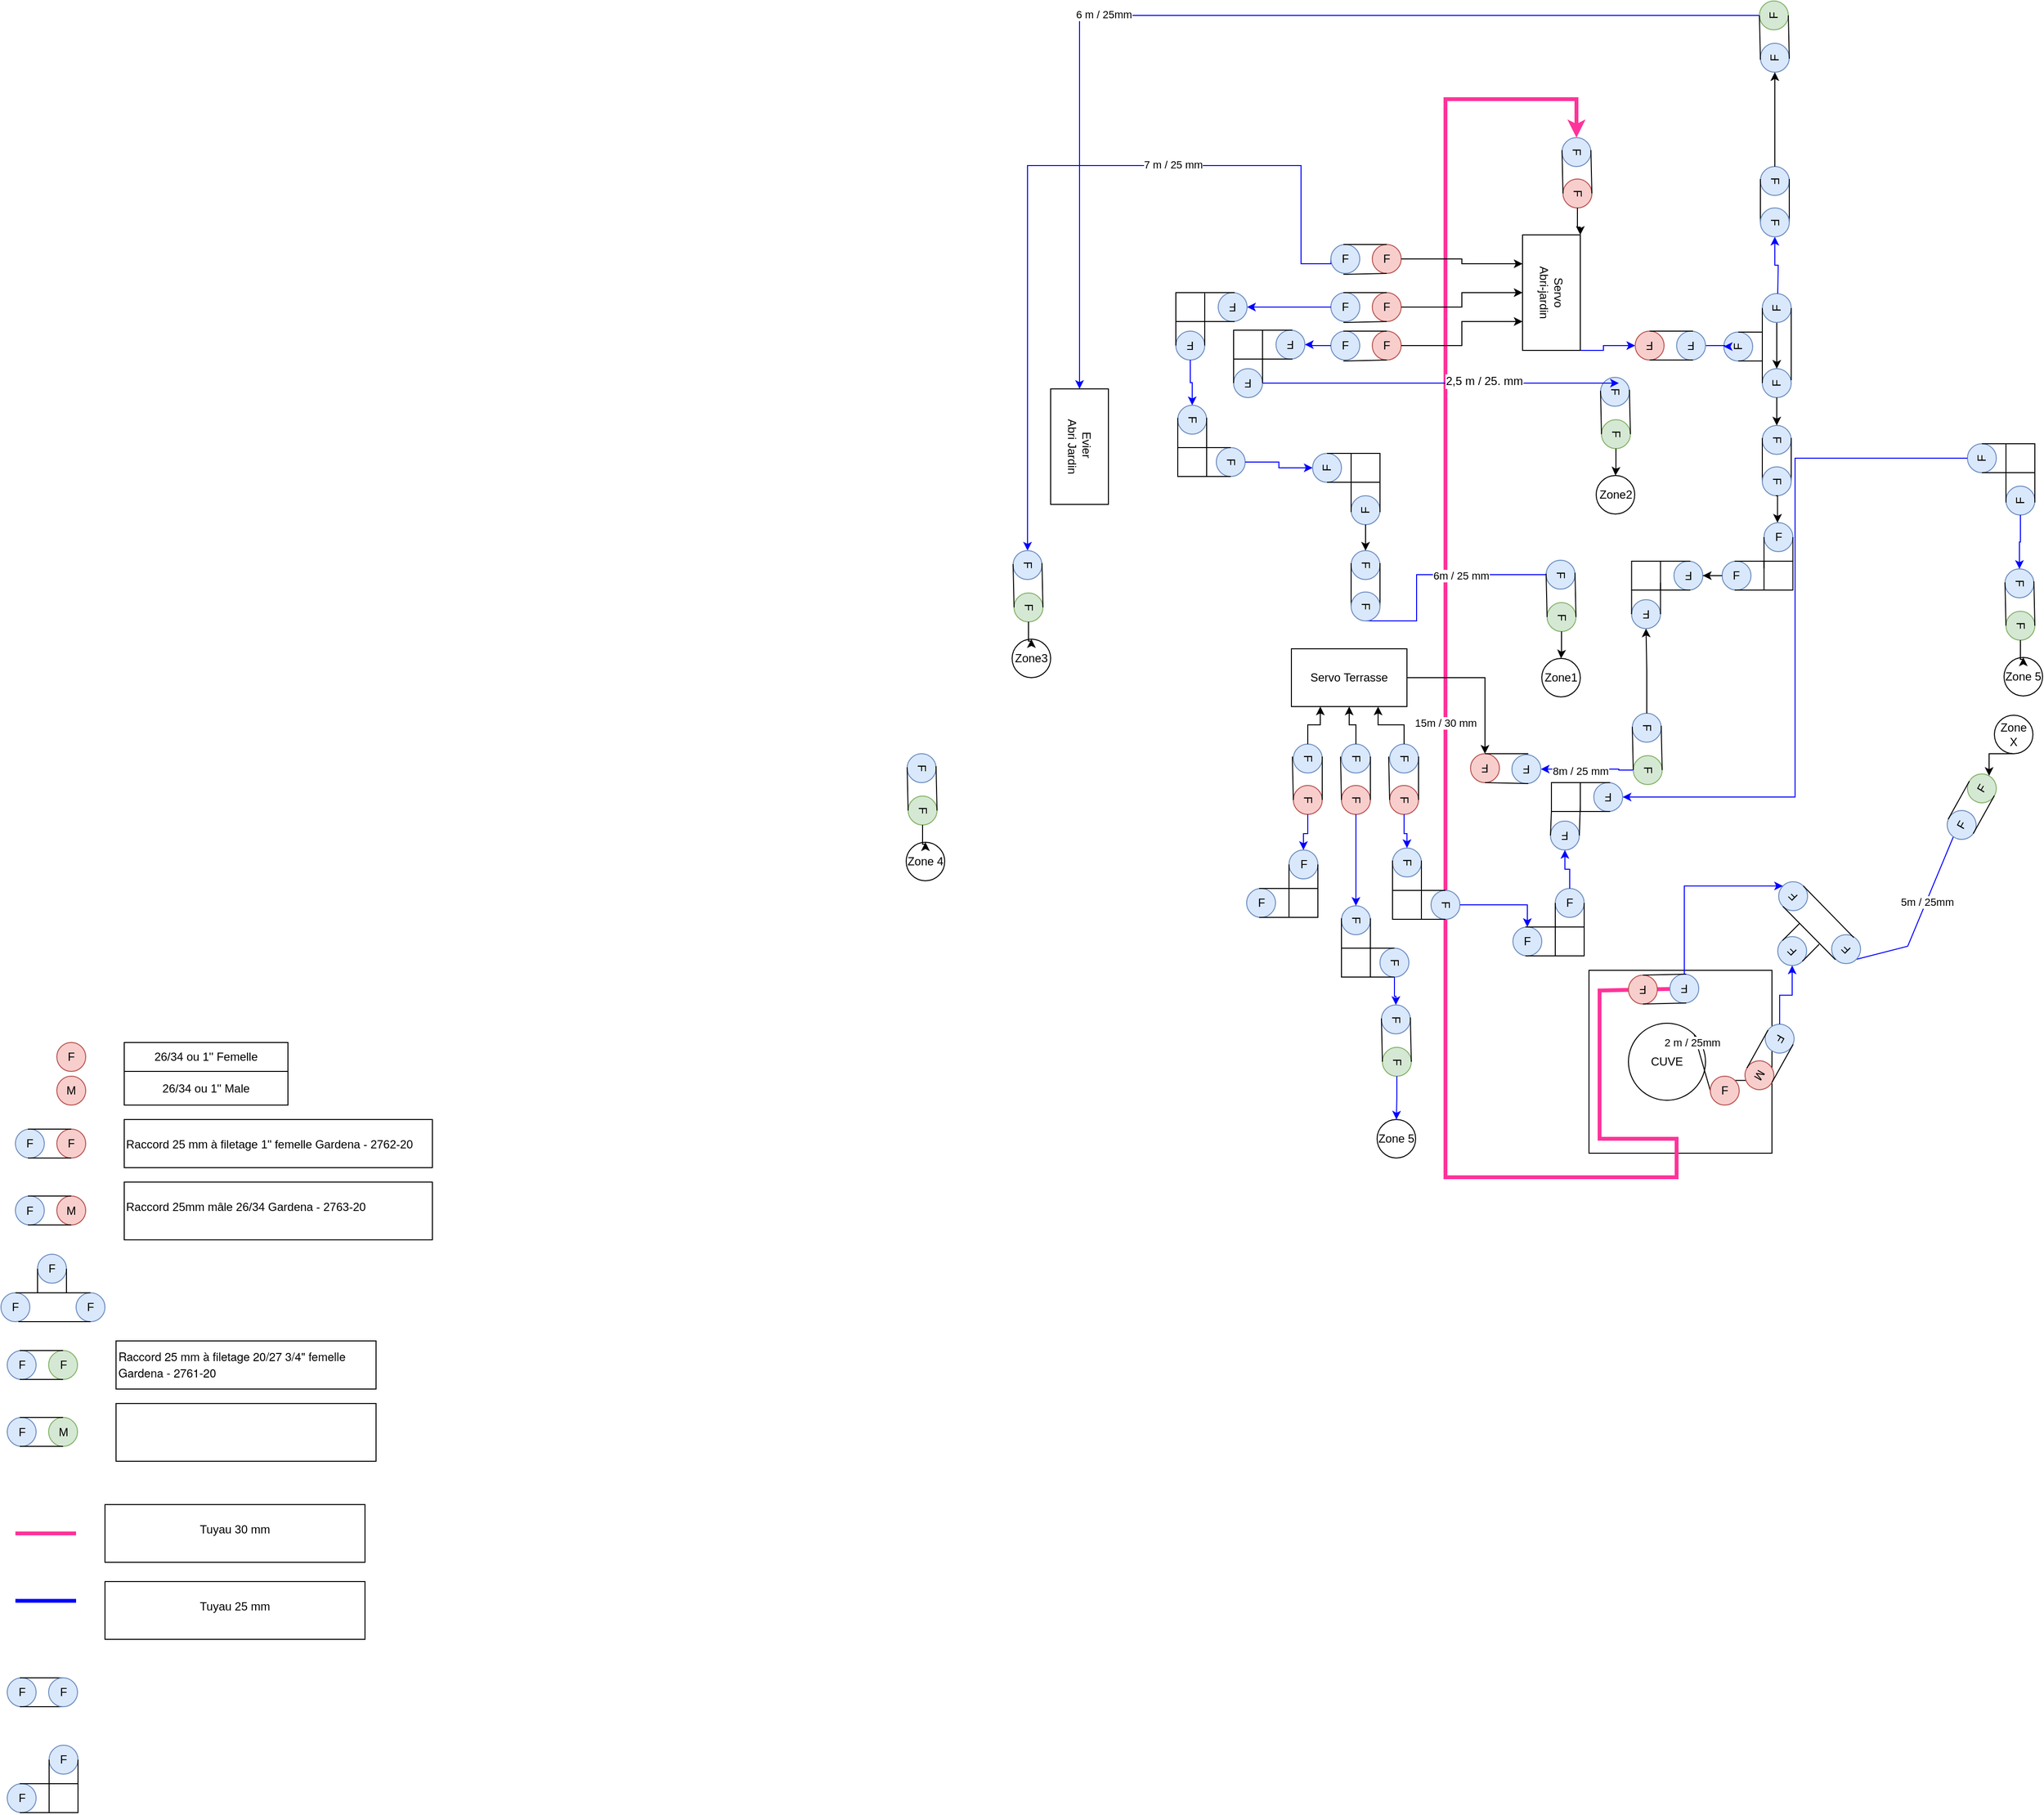<mxfile version="20.8.11" type="github">
  <diagram name="Page-1" id="x6a1R5R4ytEmfVrX3U43">
    <mxGraphModel dx="1941" dy="1374" grid="1" gridSize="10" guides="1" tooltips="1" connect="1" arrows="1" fold="1" page="1" pageScale="1" pageWidth="827" pageHeight="1169" math="0" shadow="0">
      <root>
        <mxCell id="0" />
        <mxCell id="1" parent="0" />
        <mxCell id="R0zmebqpnlVrIiYbYnW8-24" value="" style="whiteSpace=wrap;html=1;aspect=fixed;" parent="1" vertex="1">
          <mxGeometry x="319" y="445" width="190" height="190" as="geometry" />
        </mxCell>
        <mxCell id="R0zmebqpnlVrIiYbYnW8-7" value="" style="edgeStyle=orthogonalEdgeStyle;rounded=0;orthogonalLoop=1;jettySize=auto;html=1;entryX=0;entryY=0.5;entryDx=0;entryDy=0;strokeColor=#FF3399;strokeWidth=4;" parent="1" source="R0zmebqpnlVrIiYbYnW8-53" target="R0zmebqpnlVrIiYbYnW8-140" edge="1">
          <mxGeometry relative="1" as="geometry">
            <mxPoint x="414" y="610" as="sourcePoint" />
            <Array as="points">
              <mxPoint x="330" y="466" />
              <mxPoint x="330" y="620" />
              <mxPoint x="410" y="620" />
              <mxPoint x="410" y="660" />
              <mxPoint x="170" y="660" />
              <mxPoint x="170" y="-460" />
              <mxPoint x="306" y="-460" />
            </Array>
          </mxGeometry>
        </mxCell>
        <mxCell id="R0zmebqpnlVrIiYbYnW8-8" value="15m / 30 mm" style="edgeLabel;html=1;align=center;verticalAlign=middle;resizable=0;points=[];" parent="R0zmebqpnlVrIiYbYnW8-7" vertex="1" connectable="0">
          <mxGeometry x="0.125" relative="1" as="geometry">
            <mxPoint as="offset" />
          </mxGeometry>
        </mxCell>
        <mxCell id="R0zmebqpnlVrIiYbYnW8-1" value="CUVE" style="ellipse;whiteSpace=wrap;html=1;aspect=fixed;" parent="1" vertex="1">
          <mxGeometry x="360" y="500" width="80" height="80" as="geometry" />
        </mxCell>
        <mxCell id="R0zmebqpnlVrIiYbYnW8-2" value="" style="endArrow=none;html=1;rounded=0;exitX=1;exitY=0;exitDx=0;exitDy=0;entryX=0;entryY=0.5;entryDx=0;entryDy=0;" parent="1" source="R0zmebqpnlVrIiYbYnW8-1" target="R0zmebqpnlVrIiYbYnW8-26" edge="1">
          <mxGeometry width="50" height="50" relative="1" as="geometry">
            <mxPoint x="440" y="530" as="sourcePoint" />
            <mxPoint x="460" y="530" as="targetPoint" />
          </mxGeometry>
        </mxCell>
        <mxCell id="R0zmebqpnlVrIiYbYnW8-3" value="2 m / 25mm" style="edgeLabel;html=1;align=center;verticalAlign=middle;resizable=0;points=[];" parent="R0zmebqpnlVrIiYbYnW8-2" vertex="1" connectable="0">
          <mxGeometry x="0.2" y="1" relative="1" as="geometry">
            <mxPoint x="-14" y="-27" as="offset" />
          </mxGeometry>
        </mxCell>
        <mxCell id="R0zmebqpnlVrIiYbYnW8-4" value="" style="endArrow=none;html=1;rounded=0;exitX=0;exitY=0.5;exitDx=0;exitDy=0;strokeColor=#0000FF;" parent="1" source="R0zmebqpnlVrIiYbYnW8-65" edge="1">
          <mxGeometry width="50" height="50" relative="1" as="geometry">
            <mxPoint x="693" y="535" as="sourcePoint" />
            <mxPoint x="700" y="300" as="targetPoint" />
            <Array as="points">
              <mxPoint x="650" y="420" />
            </Array>
          </mxGeometry>
        </mxCell>
        <mxCell id="R0zmebqpnlVrIiYbYnW8-5" value="5m / 25mm" style="edgeLabel;html=1;align=center;verticalAlign=middle;resizable=0;points=[];" parent="R0zmebqpnlVrIiYbYnW8-4" vertex="1" connectable="0">
          <mxGeometry x="0.139" relative="1" as="geometry">
            <mxPoint as="offset" />
          </mxGeometry>
        </mxCell>
        <mxCell id="R0zmebqpnlVrIiYbYnW8-10" value="" style="edgeStyle=orthogonalEdgeStyle;rounded=0;orthogonalLoop=1;jettySize=auto;html=1;exitX=0.5;exitY=0;exitDx=0;exitDy=0;strokeColor=#0000FF;" parent="1" source="R0zmebqpnlVrIiYbYnW8-136" target="R0zmebqpnlVrIiYbYnW8-9" edge="1">
          <mxGeometry relative="1" as="geometry">
            <mxPoint x="130" y="-10" as="sourcePoint" />
          </mxGeometry>
        </mxCell>
        <mxCell id="R0zmebqpnlVrIiYbYnW8-11" value="6 m / 25mm" style="edgeLabel;html=1;align=center;verticalAlign=middle;resizable=0;points=[];" parent="R0zmebqpnlVrIiYbYnW8-10" vertex="1" connectable="0">
          <mxGeometry x="0.246" y="-1" relative="1" as="geometry">
            <mxPoint as="offset" />
          </mxGeometry>
        </mxCell>
        <mxCell id="R0zmebqpnlVrIiYbYnW8-13" value="" style="edgeStyle=orthogonalEdgeStyle;rounded=0;orthogonalLoop=1;jettySize=auto;html=1;strokeColor=#0000FF;entryX=0;entryY=0.5;entryDx=0;entryDy=0;exitX=0.5;exitY=1;exitDx=0;exitDy=0;" parent="1" source="R0zmebqpnlVrIiYbYnW8-131" target="R0zmebqpnlVrIiYbYnW8-250" edge="1">
          <mxGeometry relative="1" as="geometry">
            <mxPoint x="532.222" y="190" as="sourcePoint" />
            <Array as="points">
              <mxPoint x="350" y="237" />
              <mxPoint x="350" y="236" />
            </Array>
          </mxGeometry>
        </mxCell>
        <mxCell id="R0zmebqpnlVrIiYbYnW8-21" value="8m / 25 mm" style="edgeLabel;html=1;align=center;verticalAlign=middle;resizable=0;points=[];" parent="R0zmebqpnlVrIiYbYnW8-13" vertex="1" connectable="0">
          <mxGeometry x="0.165" y="2" relative="1" as="geometry">
            <mxPoint as="offset" />
          </mxGeometry>
        </mxCell>
        <mxCell id="R0zmebqpnlVrIiYbYnW8-15" value="" style="edgeStyle=orthogonalEdgeStyle;rounded=0;orthogonalLoop=1;jettySize=auto;html=1;entryX=0;entryY=1;entryDx=0;entryDy=0;strokeColor=#0000FF;exitX=1;exitY=0.5;exitDx=0;exitDy=0;" parent="1" source="y0zVrtbsazI8sefnWHET-73" target="R0zmebqpnlVrIiYbYnW8-118" edge="1">
          <mxGeometry relative="1" as="geometry">
            <Array as="points">
              <mxPoint x="140" y="82" />
              <mxPoint x="140" y="34" />
              <mxPoint x="279" y="34" />
            </Array>
            <mxPoint x="10" y="-70" as="sourcePoint" />
          </mxGeometry>
        </mxCell>
        <mxCell id="R0zmebqpnlVrIiYbYnW8-22" value="6m / 25 mm" style="edgeLabel;html=1;align=center;verticalAlign=middle;resizable=0;points=[];" parent="R0zmebqpnlVrIiYbYnW8-15" vertex="1" connectable="0">
          <mxGeometry x="0.173" y="-1" relative="1" as="geometry">
            <mxPoint as="offset" />
          </mxGeometry>
        </mxCell>
        <mxCell id="R0zmebqpnlVrIiYbYnW8-150" style="edgeStyle=orthogonalEdgeStyle;rounded=0;orthogonalLoop=1;jettySize=auto;html=1;exitX=1;exitY=0;exitDx=0;exitDy=0;fontSize=12;strokeColor=#0000FF;" parent="1" source="R0zmebqpnlVrIiYbYnW8-6" target="R0zmebqpnlVrIiYbYnW8-147" edge="1">
          <mxGeometry relative="1" as="geometry">
            <Array as="points">
              <mxPoint x="334" y="-199" />
              <mxPoint x="334" y="-204" />
            </Array>
          </mxGeometry>
        </mxCell>
        <mxCell id="R0zmebqpnlVrIiYbYnW8-6" value="Servo &lt;br&gt;Abri-jardin" style="whiteSpace=wrap;html=1;rotation=90;" parent="1" vertex="1">
          <mxGeometry x="220" y="-289" width="120" height="60" as="geometry" />
        </mxCell>
        <mxCell id="R0zmebqpnlVrIiYbYnW8-9" value="Evier&amp;nbsp;&lt;br&gt;Abri Jardin" style="whiteSpace=wrap;html=1;rotation=90;" parent="1" vertex="1">
          <mxGeometry x="-270" y="-129" width="120" height="60" as="geometry" />
        </mxCell>
        <mxCell id="R0zmebqpnlVrIiYbYnW8-256" style="edgeStyle=orthogonalEdgeStyle;rounded=0;orthogonalLoop=1;jettySize=auto;html=1;strokeColor=default;strokeWidth=1;fontSize=12;" parent="1" source="R0zmebqpnlVrIiYbYnW8-12" target="R0zmebqpnlVrIiYbYnW8-251" edge="1">
          <mxGeometry relative="1" as="geometry" />
        </mxCell>
        <mxCell id="R0zmebqpnlVrIiYbYnW8-12" value="Servo Terrasse" style="whiteSpace=wrap;html=1;" parent="1" vertex="1">
          <mxGeometry x="10" y="111" width="120" height="60" as="geometry" />
        </mxCell>
        <mxCell id="R0zmebqpnlVrIiYbYnW8-14" value="Zone1" style="ellipse;whiteSpace=wrap;html=1;" parent="1" vertex="1">
          <mxGeometry x="270" y="121" width="40" height="40" as="geometry" />
        </mxCell>
        <mxCell id="R0zmebqpnlVrIiYbYnW8-17" value="Zone2" style="ellipse;whiteSpace=wrap;html=1;" parent="1" vertex="1">
          <mxGeometry x="326.5" y="-69" width="40" height="40" as="geometry" />
        </mxCell>
        <mxCell id="R0zmebqpnlVrIiYbYnW8-18" value="" style="edgeStyle=orthogonalEdgeStyle;rounded=0;orthogonalLoop=1;jettySize=auto;html=1;entryX=0;entryY=0.5;entryDx=0;entryDy=0;exitX=0;exitY=0.5;exitDx=0;exitDy=0;strokeColor=#0000FF;" parent="1" source="R0zmebqpnlVrIiYbYnW8-173" target="R0zmebqpnlVrIiYbYnW8-124" edge="1">
          <mxGeometry relative="1" as="geometry">
            <mxPoint x="130" y="-299" as="sourcePoint" />
            <mxPoint x="-260" y="11" as="targetPoint" />
            <Array as="points">
              <mxPoint x="51" y="-289" />
              <mxPoint x="20" y="-289" />
              <mxPoint x="20" y="-391" />
              <mxPoint x="-264" y="-391" />
            </Array>
          </mxGeometry>
        </mxCell>
        <mxCell id="R0zmebqpnlVrIiYbYnW8-20" value="7 m / 25 mm" style="edgeLabel;html=1;align=center;verticalAlign=middle;resizable=0;points=[];" parent="R0zmebqpnlVrIiYbYnW8-18" vertex="1" connectable="0">
          <mxGeometry x="-0.339" y="-1" relative="1" as="geometry">
            <mxPoint as="offset" />
          </mxGeometry>
        </mxCell>
        <mxCell id="R0zmebqpnlVrIiYbYnW8-110" style="edgeStyle=orthogonalEdgeStyle;rounded=0;orthogonalLoop=1;jettySize=auto;html=1;exitX=0.5;exitY=1;exitDx=0;exitDy=0;entryX=1;entryY=0.5;entryDx=0;entryDy=0;fontSize=12;" parent="1" source="R0zmebqpnlVrIiYbYnW8-25" target="R0zmebqpnlVrIiYbYnW8-106" edge="1">
          <mxGeometry relative="1" as="geometry" />
        </mxCell>
        <mxCell id="R0zmebqpnlVrIiYbYnW8-25" value="Zone X" style="ellipse;whiteSpace=wrap;html=1;" parent="1" vertex="1">
          <mxGeometry x="740" y="180" width="40" height="40" as="geometry" />
        </mxCell>
        <mxCell id="R0zmebqpnlVrIiYbYnW8-93" style="edgeStyle=orthogonalEdgeStyle;rounded=0;orthogonalLoop=1;jettySize=auto;html=1;exitX=1;exitY=0;exitDx=0;exitDy=0;" parent="1" source="R0zmebqpnlVrIiYbYnW8-26" target="R0zmebqpnlVrIiYbYnW8-89" edge="1">
          <mxGeometry relative="1" as="geometry" />
        </mxCell>
        <mxCell id="R0zmebqpnlVrIiYbYnW8-26" value="F" style="ellipse;whiteSpace=wrap;html=1;aspect=fixed;fillColor=#f8cecc;strokeColor=#b85450;" parent="1" vertex="1">
          <mxGeometry x="445" y="555" width="30" height="30" as="geometry" />
        </mxCell>
        <mxCell id="R0zmebqpnlVrIiYbYnW8-27" value="F" style="ellipse;whiteSpace=wrap;html=1;aspect=fixed;fillColor=#f8cecc;strokeColor=#b85450;" parent="1" vertex="1">
          <mxGeometry x="-1272" y="520" width="30" height="30" as="geometry" />
        </mxCell>
        <mxCell id="R0zmebqpnlVrIiYbYnW8-28" value="M" style="ellipse;whiteSpace=wrap;html=1;aspect=fixed;fillColor=#f8cecc;strokeColor=#b85450;" parent="1" vertex="1">
          <mxGeometry x="-1272" y="555" width="30" height="30" as="geometry" />
        </mxCell>
        <mxCell id="R0zmebqpnlVrIiYbYnW8-29" value="26/34 ou 1&#39;&#39; Femelle" style="text;strokeColor=default;align=center;fillColor=none;html=1;verticalAlign=middle;whiteSpace=wrap;rounded=0;" parent="1" vertex="1">
          <mxGeometry x="-1202" y="520" width="170" height="30" as="geometry" />
        </mxCell>
        <mxCell id="R0zmebqpnlVrIiYbYnW8-30" value="26/34&amp;nbsp;ou 1&#39;&#39; Male" style="text;strokeColor=default;align=center;fillColor=none;html=1;verticalAlign=middle;whiteSpace=wrap;rounded=0;" parent="1" vertex="1">
          <mxGeometry x="-1202" y="550" width="170" height="35" as="geometry" />
        </mxCell>
        <mxCell id="R0zmebqpnlVrIiYbYnW8-39" value="F" style="ellipse;whiteSpace=wrap;html=1;aspect=fixed;fillColor=#dae8fc;strokeColor=#6c8ebf;" parent="1" vertex="1">
          <mxGeometry x="-1315" y="610" width="30" height="30" as="geometry" />
        </mxCell>
        <mxCell id="R0zmebqpnlVrIiYbYnW8-40" value="F" style="ellipse;whiteSpace=wrap;html=1;aspect=fixed;fillColor=#f8cecc;strokeColor=#b85450;" parent="1" vertex="1">
          <mxGeometry x="-1272" y="610" width="30" height="30" as="geometry" />
        </mxCell>
        <mxCell id="R0zmebqpnlVrIiYbYnW8-41" value="&lt;p class=&quot;p1&quot;&gt;Raccord 25 mm à filetage 1&quot; femelle Gardena -&amp;nbsp;2762-20&lt;/p&gt;" style="text;whiteSpace=wrap;html=1;strokeColor=default;" parent="1" vertex="1">
          <mxGeometry x="-1202" y="600" width="320" height="50" as="geometry" />
        </mxCell>
        <mxCell id="R0zmebqpnlVrIiYbYnW8-45" value="" style="endArrow=none;html=1;rounded=0;entryX=0.5;entryY=0;entryDx=0;entryDy=0;" parent="1" target="R0zmebqpnlVrIiYbYnW8-40" edge="1">
          <mxGeometry width="50" height="50" relative="1" as="geometry">
            <mxPoint x="-1302" y="610" as="sourcePoint" />
            <mxPoint x="-1252" y="560" as="targetPoint" />
          </mxGeometry>
        </mxCell>
        <mxCell id="R0zmebqpnlVrIiYbYnW8-46" value="" style="endArrow=none;html=1;rounded=0;entryX=0.5;entryY=1;entryDx=0;entryDy=0;" parent="1" target="R0zmebqpnlVrIiYbYnW8-40" edge="1">
          <mxGeometry width="50" height="50" relative="1" as="geometry">
            <mxPoint x="-1302" y="640" as="sourcePoint" />
            <mxPoint x="-1252" y="590" as="targetPoint" />
          </mxGeometry>
        </mxCell>
        <mxCell id="R0zmebqpnlVrIiYbYnW8-52" value="" style="group;rotation=-180;" parent="1" vertex="1" connectable="0">
          <mxGeometry x="360" y="450" width="73" height="30" as="geometry" />
        </mxCell>
        <mxCell id="R0zmebqpnlVrIiYbYnW8-53" value="F" style="ellipse;whiteSpace=wrap;html=1;aspect=fixed;fillColor=#dae8fc;strokeColor=#6c8ebf;rotation=-180;" parent="R0zmebqpnlVrIiYbYnW8-52" vertex="1">
          <mxGeometry x="43" y="-1" width="30" height="30" as="geometry" />
        </mxCell>
        <mxCell id="R0zmebqpnlVrIiYbYnW8-54" value="F" style="ellipse;whiteSpace=wrap;html=1;aspect=fixed;fillColor=#f8cecc;strokeColor=#b85450;rotation=-180;" parent="R0zmebqpnlVrIiYbYnW8-52" vertex="1">
          <mxGeometry width="30" height="30" as="geometry" />
        </mxCell>
        <mxCell id="R0zmebqpnlVrIiYbYnW8-55" value="" style="endArrow=none;html=1;rounded=0;entryX=0.5;entryY=0;entryDx=0;entryDy=0;" parent="R0zmebqpnlVrIiYbYnW8-52" target="R0zmebqpnlVrIiYbYnW8-54" edge="1">
          <mxGeometry width="50" height="50" relative="1" as="geometry">
            <mxPoint x="60" y="29" as="sourcePoint" />
            <mxPoint x="10" y="79" as="targetPoint" />
          </mxGeometry>
        </mxCell>
        <mxCell id="R0zmebqpnlVrIiYbYnW8-56" value="" style="endArrow=none;html=1;rounded=0;entryX=0.5;entryY=1;entryDx=0;entryDy=0;" parent="R0zmebqpnlVrIiYbYnW8-52" target="R0zmebqpnlVrIiYbYnW8-54" edge="1">
          <mxGeometry width="50" height="50" relative="1" as="geometry">
            <mxPoint x="60" y="-1" as="sourcePoint" />
            <mxPoint x="10" y="49" as="targetPoint" />
          </mxGeometry>
        </mxCell>
        <mxCell id="R0zmebqpnlVrIiYbYnW8-58" value="F" style="ellipse;whiteSpace=wrap;html=1;aspect=fixed;fillColor=#dae8fc;strokeColor=#6c8ebf;" parent="1" vertex="1">
          <mxGeometry x="-1330" y="780" width="30" height="30" as="geometry" />
        </mxCell>
        <mxCell id="R0zmebqpnlVrIiYbYnW8-59" value="F" style="ellipse;whiteSpace=wrap;html=1;aspect=fixed;fillColor=#dae8fc;strokeColor=#6c8ebf;" parent="1" vertex="1">
          <mxGeometry x="-1252" y="780" width="30" height="30" as="geometry" />
        </mxCell>
        <mxCell id="R0zmebqpnlVrIiYbYnW8-60" value="F" style="ellipse;whiteSpace=wrap;html=1;aspect=fixed;fillColor=#dae8fc;strokeColor=#6c8ebf;" parent="1" vertex="1">
          <mxGeometry x="-1292" y="740" width="30" height="30" as="geometry" />
        </mxCell>
        <mxCell id="R0zmebqpnlVrIiYbYnW8-61" value="" style="endArrow=none;html=1;rounded=0;entryX=0.5;entryY=0;entryDx=0;entryDy=0;" parent="1" target="R0zmebqpnlVrIiYbYnW8-59" edge="1">
          <mxGeometry width="50" height="50" relative="1" as="geometry">
            <mxPoint x="-1315" y="780" as="sourcePoint" />
            <mxPoint x="-1265" y="730" as="targetPoint" />
          </mxGeometry>
        </mxCell>
        <mxCell id="R0zmebqpnlVrIiYbYnW8-62" value="" style="endArrow=none;html=1;rounded=0;entryX=0.5;entryY=1;entryDx=0;entryDy=0;" parent="1" target="R0zmebqpnlVrIiYbYnW8-59" edge="1">
          <mxGeometry width="50" height="50" relative="1" as="geometry">
            <mxPoint x="-1312" y="810" as="sourcePoint" />
            <mxPoint x="-1262" y="760" as="targetPoint" />
          </mxGeometry>
        </mxCell>
        <mxCell id="R0zmebqpnlVrIiYbYnW8-63" value="" style="endArrow=none;html=1;rounded=0;entryX=0;entryY=0.5;entryDx=0;entryDy=0;" parent="1" target="R0zmebqpnlVrIiYbYnW8-60" edge="1">
          <mxGeometry width="50" height="50" relative="1" as="geometry">
            <mxPoint x="-1292" y="780" as="sourcePoint" />
            <mxPoint x="-1042" y="720" as="targetPoint" />
          </mxGeometry>
        </mxCell>
        <mxCell id="R0zmebqpnlVrIiYbYnW8-64" value="" style="endArrow=none;html=1;rounded=0;entryX=0;entryY=0.5;entryDx=0;entryDy=0;" parent="1" edge="1">
          <mxGeometry width="50" height="50" relative="1" as="geometry">
            <mxPoint x="-1262" y="780" as="sourcePoint" />
            <mxPoint x="-1262" y="755" as="targetPoint" />
          </mxGeometry>
        </mxCell>
        <mxCell id="R0zmebqpnlVrIiYbYnW8-72" value="" style="group;rotation=-135;" parent="1" vertex="1" connectable="0">
          <mxGeometry x="490" y="375" width="108" height="70" as="geometry" />
        </mxCell>
        <mxCell id="R0zmebqpnlVrIiYbYnW8-65" value="F" style="ellipse;whiteSpace=wrap;html=1;aspect=fixed;fillColor=#dae8fc;strokeColor=#6c8ebf;rotation=-135;" parent="R0zmebqpnlVrIiYbYnW8-72" vertex="1">
          <mxGeometry x="81" y="33" width="30" height="30" as="geometry" />
        </mxCell>
        <mxCell id="R0zmebqpnlVrIiYbYnW8-66" value="F" style="ellipse;whiteSpace=wrap;html=1;aspect=fixed;fillColor=#dae8fc;strokeColor=#6c8ebf;rotation=-135;" parent="R0zmebqpnlVrIiYbYnW8-72" vertex="1">
          <mxGeometry x="26" y="-22" width="30" height="30" as="geometry" />
        </mxCell>
        <mxCell id="R0zmebqpnlVrIiYbYnW8-67" value="F" style="ellipse;whiteSpace=wrap;html=1;aspect=fixed;fillColor=#dae8fc;strokeColor=#6c8ebf;rotation=-135;" parent="R0zmebqpnlVrIiYbYnW8-72" vertex="1">
          <mxGeometry x="25" y="35" width="30" height="30" as="geometry" />
        </mxCell>
        <mxCell id="R0zmebqpnlVrIiYbYnW8-68" value="" style="endArrow=none;html=1;rounded=0;entryX=0.5;entryY=0;entryDx=0;entryDy=0;" parent="R0zmebqpnlVrIiYbYnW8-72" target="R0zmebqpnlVrIiYbYnW8-66" edge="1">
          <mxGeometry width="50" height="50" relative="1" as="geometry">
            <mxPoint x="85" y="59" as="sourcePoint" />
            <mxPoint x="15" y="59" as="targetPoint" />
          </mxGeometry>
        </mxCell>
        <mxCell id="R0zmebqpnlVrIiYbYnW8-69" value="" style="endArrow=none;html=1;rounded=0;entryX=0.5;entryY=1;entryDx=0;entryDy=0;" parent="R0zmebqpnlVrIiYbYnW8-72" target="R0zmebqpnlVrIiYbYnW8-66" edge="1">
          <mxGeometry width="50" height="50" relative="1" as="geometry">
            <mxPoint x="104" y="36" as="sourcePoint" />
            <mxPoint x="33" y="36" as="targetPoint" />
          </mxGeometry>
        </mxCell>
        <mxCell id="R0zmebqpnlVrIiYbYnW8-70" value="" style="endArrow=none;html=1;rounded=0;entryX=0;entryY=0.5;entryDx=0;entryDy=0;" parent="R0zmebqpnlVrIiYbYnW8-72" target="R0zmebqpnlVrIiYbYnW8-67" edge="1">
          <mxGeometry width="50" height="50" relative="1" as="geometry">
            <mxPoint x="68" y="43" as="sourcePoint" />
            <mxPoint x="-151" y="-92" as="targetPoint" />
          </mxGeometry>
        </mxCell>
        <mxCell id="R0zmebqpnlVrIiYbYnW8-71" value="" style="endArrow=none;html=1;rounded=0;entryX=0;entryY=0.5;entryDx=0;entryDy=0;" parent="R0zmebqpnlVrIiYbYnW8-72" edge="1">
          <mxGeometry width="50" height="50" relative="1" as="geometry">
            <mxPoint x="48" y="21" as="sourcePoint" />
            <mxPoint x="30" y="39" as="targetPoint" />
          </mxGeometry>
        </mxCell>
        <mxCell id="R0zmebqpnlVrIiYbYnW8-74" style="edgeStyle=orthogonalEdgeStyle;rounded=0;orthogonalLoop=1;jettySize=auto;html=1;entryX=1;entryY=0.5;entryDx=0;entryDy=0;strokeColor=#0000FF;exitX=0.5;exitY=1;exitDx=0;exitDy=0;" parent="1" source="R0zmebqpnlVrIiYbYnW8-53" target="R0zmebqpnlVrIiYbYnW8-66" edge="1">
          <mxGeometry relative="1" as="geometry">
            <Array as="points">
              <mxPoint x="418" y="357" />
            </Array>
            <mxPoint x="400" y="410" as="sourcePoint" />
          </mxGeometry>
        </mxCell>
        <mxCell id="R0zmebqpnlVrIiYbYnW8-83" value="&lt;p class=&quot;p1&quot;&gt;Raccord 25mm mâle 26/34 Gardena -&amp;nbsp;2763-20&lt;/p&gt;" style="text;whiteSpace=wrap;html=1;strokeColor=default;" parent="1" vertex="1">
          <mxGeometry x="-1202" y="665" width="320" height="60" as="geometry" />
        </mxCell>
        <mxCell id="R0zmebqpnlVrIiYbYnW8-84" value="F" style="ellipse;whiteSpace=wrap;html=1;aspect=fixed;fillColor=#dae8fc;strokeColor=#6c8ebf;" parent="1" vertex="1">
          <mxGeometry x="-1315" y="679.5" width="30" height="30" as="geometry" />
        </mxCell>
        <mxCell id="R0zmebqpnlVrIiYbYnW8-85" value="M" style="ellipse;whiteSpace=wrap;html=1;aspect=fixed;fillColor=#f8cecc;strokeColor=#b85450;" parent="1" vertex="1">
          <mxGeometry x="-1272" y="679.5" width="30" height="30" as="geometry" />
        </mxCell>
        <mxCell id="R0zmebqpnlVrIiYbYnW8-86" value="" style="endArrow=none;html=1;rounded=0;entryX=0.5;entryY=0;entryDx=0;entryDy=0;" parent="1" target="R0zmebqpnlVrIiYbYnW8-85" edge="1">
          <mxGeometry width="50" height="50" relative="1" as="geometry">
            <mxPoint x="-1302" y="679.5" as="sourcePoint" />
            <mxPoint x="-1252" y="629.5" as="targetPoint" />
          </mxGeometry>
        </mxCell>
        <mxCell id="R0zmebqpnlVrIiYbYnW8-87" value="" style="endArrow=none;html=1;rounded=0;entryX=0.5;entryY=1;entryDx=0;entryDy=0;" parent="1" target="R0zmebqpnlVrIiYbYnW8-85" edge="1">
          <mxGeometry width="50" height="50" relative="1" as="geometry">
            <mxPoint x="-1302" y="709.5" as="sourcePoint" />
            <mxPoint x="-1252" y="659.5" as="targetPoint" />
          </mxGeometry>
        </mxCell>
        <mxCell id="R0zmebqpnlVrIiYbYnW8-92" value="" style="group;rotation=-240;" parent="1" vertex="1" connectable="0">
          <mxGeometry x="470" y="520" width="73" height="30" as="geometry" />
        </mxCell>
        <mxCell id="R0zmebqpnlVrIiYbYnW8-88" value="F" style="ellipse;whiteSpace=wrap;html=1;aspect=fixed;fillColor=#dae8fc;strokeColor=#6c8ebf;rotation=-240;" parent="R0zmebqpnlVrIiYbYnW8-92" vertex="1">
          <mxGeometry x="32" y="-19" width="30" height="30" as="geometry" />
        </mxCell>
        <mxCell id="R0zmebqpnlVrIiYbYnW8-89" value="M" style="ellipse;whiteSpace=wrap;html=1;aspect=fixed;fillColor=#f8cecc;strokeColor=#b85450;rotation=-240;" parent="R0zmebqpnlVrIiYbYnW8-92" vertex="1">
          <mxGeometry x="11" y="19" width="30" height="30" as="geometry" />
        </mxCell>
        <mxCell id="R0zmebqpnlVrIiYbYnW8-90" value="" style="endArrow=none;html=1;rounded=0;entryX=0.5;entryY=0;entryDx=0;entryDy=0;" parent="R0zmebqpnlVrIiYbYnW8-92" target="R0zmebqpnlVrIiYbYnW8-89" edge="1">
          <mxGeometry width="50" height="50" relative="1" as="geometry">
            <mxPoint x="61" y="2" as="sourcePoint" />
            <mxPoint x="80" y="70" as="targetPoint" />
          </mxGeometry>
        </mxCell>
        <mxCell id="R0zmebqpnlVrIiYbYnW8-91" value="" style="endArrow=none;html=1;rounded=0;entryX=0.5;entryY=1;entryDx=0;entryDy=0;" parent="R0zmebqpnlVrIiYbYnW8-92" target="R0zmebqpnlVrIiYbYnW8-89" edge="1">
          <mxGeometry width="50" height="50" relative="1" as="geometry">
            <mxPoint x="35" y="-13" as="sourcePoint" />
            <mxPoint x="54" y="55" as="targetPoint" />
          </mxGeometry>
        </mxCell>
        <mxCell id="R0zmebqpnlVrIiYbYnW8-95" value="F" style="ellipse;whiteSpace=wrap;html=1;aspect=fixed;fillColor=#dae8fc;strokeColor=#6c8ebf;" parent="1" vertex="1">
          <mxGeometry x="-1323.5" y="840" width="30" height="30" as="geometry" />
        </mxCell>
        <mxCell id="R0zmebqpnlVrIiYbYnW8-96" value="F" style="ellipse;whiteSpace=wrap;html=1;aspect=fixed;fillColor=#d5e8d4;strokeColor=#82b366;" parent="1" vertex="1">
          <mxGeometry x="-1280.5" y="840" width="30" height="30" as="geometry" />
        </mxCell>
        <mxCell id="R0zmebqpnlVrIiYbYnW8-97" value="&lt;p style=&quot;margin: 0px; font-variant-numeric: normal; font-variant-east-asian: normal; font-variant-alternates: normal; font-kerning: auto; font-optical-sizing: auto; font-feature-settings: normal; font-variation-settings: normal; font-stretch: normal; line-height: normal; font-family: &amp;quot;Helvetica Neue&amp;quot;;&quot; class=&quot;p1&quot;&gt;&lt;font style=&quot;font-size: 12px;&quot;&gt;Raccord 25 mm à filetage 20/27 3/4&quot; femelle Gardena - 2761-20&lt;/font&gt;&lt;/p&gt;" style="text;whiteSpace=wrap;html=1;strokeColor=default;" parent="1" vertex="1">
          <mxGeometry x="-1210.5" y="830" width="270" height="50" as="geometry" />
        </mxCell>
        <mxCell id="R0zmebqpnlVrIiYbYnW8-98" value="" style="endArrow=none;html=1;rounded=0;entryX=0.5;entryY=0;entryDx=0;entryDy=0;" parent="1" target="R0zmebqpnlVrIiYbYnW8-96" edge="1">
          <mxGeometry width="50" height="50" relative="1" as="geometry">
            <mxPoint x="-1310.5" y="840" as="sourcePoint" />
            <mxPoint x="-1260.5" y="790" as="targetPoint" />
          </mxGeometry>
        </mxCell>
        <mxCell id="R0zmebqpnlVrIiYbYnW8-99" value="" style="endArrow=none;html=1;rounded=0;entryX=0.5;entryY=1;entryDx=0;entryDy=0;" parent="1" target="R0zmebqpnlVrIiYbYnW8-96" edge="1">
          <mxGeometry width="50" height="50" relative="1" as="geometry">
            <mxPoint x="-1310.5" y="870" as="sourcePoint" />
            <mxPoint x="-1260.5" y="820" as="targetPoint" />
          </mxGeometry>
        </mxCell>
        <mxCell id="R0zmebqpnlVrIiYbYnW8-100" value="&lt;p class=&quot;p1&quot;&gt;&lt;br&gt;&lt;/p&gt;" style="text;whiteSpace=wrap;html=1;strokeColor=default;" parent="1" vertex="1">
          <mxGeometry x="-1210.5" y="895" width="270" height="60" as="geometry" />
        </mxCell>
        <mxCell id="R0zmebqpnlVrIiYbYnW8-101" value="F" style="ellipse;whiteSpace=wrap;html=1;aspect=fixed;fillColor=#dae8fc;strokeColor=#6c8ebf;" parent="1" vertex="1">
          <mxGeometry x="-1323.5" y="909.5" width="30" height="30" as="geometry" />
        </mxCell>
        <mxCell id="R0zmebqpnlVrIiYbYnW8-102" value="M" style="ellipse;whiteSpace=wrap;html=1;aspect=fixed;fillColor=#d5e8d4;strokeColor=#82b366;" parent="1" vertex="1">
          <mxGeometry x="-1280.5" y="909.5" width="30" height="30" as="geometry" />
        </mxCell>
        <mxCell id="R0zmebqpnlVrIiYbYnW8-103" value="" style="endArrow=none;html=1;rounded=0;entryX=0.5;entryY=0;entryDx=0;entryDy=0;" parent="1" target="R0zmebqpnlVrIiYbYnW8-102" edge="1">
          <mxGeometry width="50" height="50" relative="1" as="geometry">
            <mxPoint x="-1310.5" y="909.5" as="sourcePoint" />
            <mxPoint x="-1260.5" y="859.5" as="targetPoint" />
          </mxGeometry>
        </mxCell>
        <mxCell id="R0zmebqpnlVrIiYbYnW8-104" value="" style="endArrow=none;html=1;rounded=0;entryX=0.5;entryY=1;entryDx=0;entryDy=0;" parent="1" target="R0zmebqpnlVrIiYbYnW8-102" edge="1">
          <mxGeometry width="50" height="50" relative="1" as="geometry">
            <mxPoint x="-1310.5" y="939.5" as="sourcePoint" />
            <mxPoint x="-1260.5" y="889.5" as="targetPoint" />
          </mxGeometry>
        </mxCell>
        <mxCell id="R0zmebqpnlVrIiYbYnW8-109" value="" style="group;rotation=-60;" parent="1" vertex="1" connectable="0">
          <mxGeometry x="680" y="260" width="73" height="30" as="geometry" />
        </mxCell>
        <mxCell id="R0zmebqpnlVrIiYbYnW8-105" value="F" style="ellipse;whiteSpace=wrap;html=1;aspect=fixed;fillColor=#dae8fc;strokeColor=#6c8ebf;rotation=-60;" parent="R0zmebqpnlVrIiYbYnW8-109" vertex="1">
          <mxGeometry x="11" y="19" width="30" height="30" as="geometry" />
        </mxCell>
        <mxCell id="R0zmebqpnlVrIiYbYnW8-106" value="F" style="ellipse;whiteSpace=wrap;html=1;aspect=fixed;fillColor=#d5e8d4;strokeColor=#82b366;rotation=-60;" parent="R0zmebqpnlVrIiYbYnW8-109" vertex="1">
          <mxGeometry x="32" y="-19" width="30" height="30" as="geometry" />
        </mxCell>
        <mxCell id="R0zmebqpnlVrIiYbYnW8-107" value="" style="endArrow=none;html=1;rounded=0;entryX=0.5;entryY=0;entryDx=0;entryDy=0;" parent="R0zmebqpnlVrIiYbYnW8-109" target="R0zmebqpnlVrIiYbYnW8-106" edge="1">
          <mxGeometry width="50" height="50" relative="1" as="geometry">
            <mxPoint x="12" y="28" as="sourcePoint" />
            <mxPoint x="-7" y="-40" as="targetPoint" />
          </mxGeometry>
        </mxCell>
        <mxCell id="R0zmebqpnlVrIiYbYnW8-108" value="" style="endArrow=none;html=1;rounded=0;entryX=0.5;entryY=1;entryDx=0;entryDy=0;" parent="R0zmebqpnlVrIiYbYnW8-109" target="R0zmebqpnlVrIiYbYnW8-106" edge="1">
          <mxGeometry width="50" height="50" relative="1" as="geometry">
            <mxPoint x="38" y="43" as="sourcePoint" />
            <mxPoint x="19" y="-25" as="targetPoint" />
          </mxGeometry>
        </mxCell>
        <mxCell id="R0zmebqpnlVrIiYbYnW8-111" value="" style="group;rotation=90;" parent="1" vertex="1" connectable="0">
          <mxGeometry x="310" y="-149" width="73" height="30" as="geometry" />
        </mxCell>
        <mxCell id="R0zmebqpnlVrIiYbYnW8-112" value="F" style="ellipse;whiteSpace=wrap;html=1;aspect=fixed;fillColor=#dae8fc;strokeColor=#6c8ebf;rotation=90;" parent="R0zmebqpnlVrIiYbYnW8-111" vertex="1">
          <mxGeometry x="21" y="-22" width="30" height="30" as="geometry" />
        </mxCell>
        <mxCell id="R0zmebqpnlVrIiYbYnW8-113" value="F" style="ellipse;whiteSpace=wrap;html=1;aspect=fixed;fillColor=#d5e8d4;strokeColor=#82b366;rotation=90;" parent="R0zmebqpnlVrIiYbYnW8-111" vertex="1">
          <mxGeometry x="22" y="22" width="30" height="30" as="geometry" />
        </mxCell>
        <mxCell id="R0zmebqpnlVrIiYbYnW8-114" value="" style="endArrow=none;html=1;rounded=0;entryX=0.5;entryY=0;entryDx=0;entryDy=0;" parent="R0zmebqpnlVrIiYbYnW8-111" target="R0zmebqpnlVrIiYbYnW8-113" edge="1">
          <mxGeometry width="50" height="50" relative="1" as="geometry">
            <mxPoint x="51" y="-9" as="sourcePoint" />
            <mxPoint x="102" y="41" as="targetPoint" />
          </mxGeometry>
        </mxCell>
        <mxCell id="R0zmebqpnlVrIiYbYnW8-115" value="" style="endArrow=none;html=1;rounded=0;entryX=0.5;entryY=1;entryDx=0;entryDy=0;" parent="R0zmebqpnlVrIiYbYnW8-111" target="R0zmebqpnlVrIiYbYnW8-113" edge="1">
          <mxGeometry width="50" height="50" relative="1" as="geometry">
            <mxPoint x="21" y="-8" as="sourcePoint" />
            <mxPoint x="72" y="41" as="targetPoint" />
          </mxGeometry>
        </mxCell>
        <mxCell id="R0zmebqpnlVrIiYbYnW8-116" style="edgeStyle=orthogonalEdgeStyle;rounded=0;orthogonalLoop=1;jettySize=auto;html=1;entryX=0.5;entryY=0;entryDx=0;entryDy=0;fontSize=12;" parent="1" source="R0zmebqpnlVrIiYbYnW8-113" target="R0zmebqpnlVrIiYbYnW8-17" edge="1">
          <mxGeometry relative="1" as="geometry" />
        </mxCell>
        <mxCell id="R0zmebqpnlVrIiYbYnW8-117" value="" style="group;rotation=90;" parent="1" vertex="1" connectable="0">
          <mxGeometry x="253.5" y="41" width="73" height="30" as="geometry" />
        </mxCell>
        <mxCell id="R0zmebqpnlVrIiYbYnW8-118" value="F" style="ellipse;whiteSpace=wrap;html=1;aspect=fixed;fillColor=#dae8fc;strokeColor=#6c8ebf;rotation=90;" parent="R0zmebqpnlVrIiYbYnW8-117" vertex="1">
          <mxGeometry x="21" y="-22" width="30" height="30" as="geometry" />
        </mxCell>
        <mxCell id="R0zmebqpnlVrIiYbYnW8-119" value="F" style="ellipse;whiteSpace=wrap;html=1;aspect=fixed;fillColor=#d5e8d4;strokeColor=#82b366;rotation=90;" parent="R0zmebqpnlVrIiYbYnW8-117" vertex="1">
          <mxGeometry x="22" y="22" width="30" height="30" as="geometry" />
        </mxCell>
        <mxCell id="R0zmebqpnlVrIiYbYnW8-120" value="" style="endArrow=none;html=1;rounded=0;entryX=0.5;entryY=0;entryDx=0;entryDy=0;" parent="R0zmebqpnlVrIiYbYnW8-117" target="R0zmebqpnlVrIiYbYnW8-119" edge="1">
          <mxGeometry width="50" height="50" relative="1" as="geometry">
            <mxPoint x="51" y="-9" as="sourcePoint" />
            <mxPoint x="102" y="41" as="targetPoint" />
          </mxGeometry>
        </mxCell>
        <mxCell id="R0zmebqpnlVrIiYbYnW8-121" value="" style="endArrow=none;html=1;rounded=0;entryX=0.5;entryY=1;entryDx=0;entryDy=0;" parent="R0zmebqpnlVrIiYbYnW8-117" target="R0zmebqpnlVrIiYbYnW8-119" edge="1">
          <mxGeometry width="50" height="50" relative="1" as="geometry">
            <mxPoint x="21" y="-8" as="sourcePoint" />
            <mxPoint x="72" y="41" as="targetPoint" />
          </mxGeometry>
        </mxCell>
        <mxCell id="R0zmebqpnlVrIiYbYnW8-122" style="edgeStyle=orthogonalEdgeStyle;rounded=0;orthogonalLoop=1;jettySize=auto;html=1;fontSize=12;" parent="1" source="R0zmebqpnlVrIiYbYnW8-119" target="R0zmebqpnlVrIiYbYnW8-14" edge="1">
          <mxGeometry relative="1" as="geometry" />
        </mxCell>
        <mxCell id="R0zmebqpnlVrIiYbYnW8-129" value="" style="group;rotation=90;" parent="1" vertex="1" connectable="0">
          <mxGeometry x="343" y="200" width="73" height="30" as="geometry" />
        </mxCell>
        <mxCell id="R0zmebqpnlVrIiYbYnW8-130" value="F" style="ellipse;whiteSpace=wrap;html=1;aspect=fixed;fillColor=#dae8fc;strokeColor=#6c8ebf;rotation=90;" parent="R0zmebqpnlVrIiYbYnW8-129" vertex="1">
          <mxGeometry x="21" y="-22" width="30" height="30" as="geometry" />
        </mxCell>
        <mxCell id="R0zmebqpnlVrIiYbYnW8-131" value="F" style="ellipse;whiteSpace=wrap;html=1;aspect=fixed;fillColor=#d5e8d4;strokeColor=#82b366;rotation=90;" parent="R0zmebqpnlVrIiYbYnW8-129" vertex="1">
          <mxGeometry x="22" y="22" width="30" height="30" as="geometry" />
        </mxCell>
        <mxCell id="R0zmebqpnlVrIiYbYnW8-132" value="" style="endArrow=none;html=1;rounded=0;entryX=0.5;entryY=0;entryDx=0;entryDy=0;" parent="R0zmebqpnlVrIiYbYnW8-129" target="R0zmebqpnlVrIiYbYnW8-131" edge="1">
          <mxGeometry width="50" height="50" relative="1" as="geometry">
            <mxPoint x="51" y="-9" as="sourcePoint" />
            <mxPoint x="102" y="41" as="targetPoint" />
          </mxGeometry>
        </mxCell>
        <mxCell id="R0zmebqpnlVrIiYbYnW8-133" value="" style="endArrow=none;html=1;rounded=0;entryX=0.5;entryY=1;entryDx=0;entryDy=0;" parent="R0zmebqpnlVrIiYbYnW8-129" target="R0zmebqpnlVrIiYbYnW8-131" edge="1">
          <mxGeometry width="50" height="50" relative="1" as="geometry">
            <mxPoint x="21" y="-8" as="sourcePoint" />
            <mxPoint x="72" y="41" as="targetPoint" />
          </mxGeometry>
        </mxCell>
        <mxCell id="R0zmebqpnlVrIiYbYnW8-134" value="" style="group;rotation=-90;" parent="1" vertex="1" connectable="0">
          <mxGeometry x="475" y="-540" width="73" height="30" as="geometry" />
        </mxCell>
        <mxCell id="R0zmebqpnlVrIiYbYnW8-135" value="F" style="ellipse;whiteSpace=wrap;html=1;aspect=fixed;fillColor=#dae8fc;strokeColor=#6c8ebf;rotation=-90;" parent="R0zmebqpnlVrIiYbYnW8-134" vertex="1">
          <mxGeometry x="22" y="22" width="30" height="30" as="geometry" />
        </mxCell>
        <mxCell id="R0zmebqpnlVrIiYbYnW8-136" value="F" style="ellipse;whiteSpace=wrap;html=1;aspect=fixed;fillColor=#d5e8d4;strokeColor=#82b366;rotation=-90;" parent="R0zmebqpnlVrIiYbYnW8-134" vertex="1">
          <mxGeometry x="21" y="-22" width="30" height="30" as="geometry" />
        </mxCell>
        <mxCell id="R0zmebqpnlVrIiYbYnW8-137" value="" style="endArrow=none;html=1;rounded=0;entryX=0.5;entryY=0;entryDx=0;entryDy=0;" parent="R0zmebqpnlVrIiYbYnW8-134" target="R0zmebqpnlVrIiYbYnW8-136" edge="1">
          <mxGeometry width="50" height="50" relative="1" as="geometry">
            <mxPoint x="22" y="39" as="sourcePoint" />
            <mxPoint x="-29" y="-11" as="targetPoint" />
          </mxGeometry>
        </mxCell>
        <mxCell id="R0zmebqpnlVrIiYbYnW8-138" value="" style="endArrow=none;html=1;rounded=0;entryX=0.5;entryY=1;entryDx=0;entryDy=0;" parent="R0zmebqpnlVrIiYbYnW8-134" target="R0zmebqpnlVrIiYbYnW8-136" edge="1">
          <mxGeometry width="50" height="50" relative="1" as="geometry">
            <mxPoint x="52" y="38" as="sourcePoint" />
            <mxPoint x="1" y="-11" as="targetPoint" />
          </mxGeometry>
        </mxCell>
        <mxCell id="R0zmebqpnlVrIiYbYnW8-139" value="" style="group;rotation=90;" parent="1" vertex="1" connectable="0">
          <mxGeometry x="270" y="-399" width="73" height="30" as="geometry" />
        </mxCell>
        <mxCell id="R0zmebqpnlVrIiYbYnW8-140" value="F" style="ellipse;whiteSpace=wrap;html=1;aspect=fixed;fillColor=#dae8fc;strokeColor=#6c8ebf;rotation=90;" parent="R0zmebqpnlVrIiYbYnW8-139" vertex="1">
          <mxGeometry x="21" y="-21" width="30" height="30" as="geometry" />
        </mxCell>
        <mxCell id="R0zmebqpnlVrIiYbYnW8-141" value="F" style="ellipse;whiteSpace=wrap;html=1;aspect=fixed;fillColor=#f8cecc;strokeColor=#b85450;rotation=90;" parent="R0zmebqpnlVrIiYbYnW8-139" vertex="1">
          <mxGeometry x="22" y="22" width="30" height="30" as="geometry" />
        </mxCell>
        <mxCell id="R0zmebqpnlVrIiYbYnW8-142" value="" style="endArrow=none;html=1;rounded=0;entryX=0.5;entryY=0;entryDx=0;entryDy=0;" parent="R0zmebqpnlVrIiYbYnW8-139" target="R0zmebqpnlVrIiYbYnW8-141" edge="1">
          <mxGeometry width="50" height="50" relative="1" as="geometry">
            <mxPoint x="51" y="-8" as="sourcePoint" />
            <mxPoint x="101" y="42" as="targetPoint" />
          </mxGeometry>
        </mxCell>
        <mxCell id="R0zmebqpnlVrIiYbYnW8-143" value="" style="endArrow=none;html=1;rounded=0;entryX=0.5;entryY=1;entryDx=0;entryDy=0;" parent="R0zmebqpnlVrIiYbYnW8-139" target="R0zmebqpnlVrIiYbYnW8-141" edge="1">
          <mxGeometry width="50" height="50" relative="1" as="geometry">
            <mxPoint x="21" y="-8" as="sourcePoint" />
            <mxPoint x="71" y="42" as="targetPoint" />
          </mxGeometry>
        </mxCell>
        <mxCell id="R0zmebqpnlVrIiYbYnW8-144" style="edgeStyle=orthogonalEdgeStyle;rounded=0;orthogonalLoop=1;jettySize=auto;html=1;entryX=0;entryY=0;entryDx=0;entryDy=0;fontSize=12;" parent="1" source="R0zmebqpnlVrIiYbYnW8-141" target="R0zmebqpnlVrIiYbYnW8-6" edge="1">
          <mxGeometry relative="1" as="geometry" />
        </mxCell>
        <mxCell id="R0zmebqpnlVrIiYbYnW8-158" value="" style="group;rotation=-90;" parent="1" vertex="1" connectable="0">
          <mxGeometry x="440" y="-239" width="108" height="70" as="geometry" />
        </mxCell>
        <mxCell id="R0zmebqpnlVrIiYbYnW8-151" value="F" style="ellipse;whiteSpace=wrap;html=1;aspect=fixed;fillColor=#dae8fc;strokeColor=#6c8ebf;rotation=-90;" parent="R0zmebqpnlVrIiYbYnW8-158" vertex="1">
          <mxGeometry x="59" y="59" width="30" height="30" as="geometry" />
        </mxCell>
        <mxCell id="R0zmebqpnlVrIiYbYnW8-159" value="" style="edgeStyle=orthogonalEdgeStyle;rounded=0;orthogonalLoop=1;jettySize=auto;html=1;fontSize=12;" parent="R0zmebqpnlVrIiYbYnW8-158" source="R0zmebqpnlVrIiYbYnW8-152" target="R0zmebqpnlVrIiYbYnW8-151" edge="1">
          <mxGeometry relative="1" as="geometry" />
        </mxCell>
        <mxCell id="R0zmebqpnlVrIiYbYnW8-152" value="F" style="ellipse;whiteSpace=wrap;html=1;aspect=fixed;fillColor=#dae8fc;strokeColor=#6c8ebf;rotation=-90;" parent="R0zmebqpnlVrIiYbYnW8-158" vertex="1">
          <mxGeometry x="59" y="-19" width="30" height="30" as="geometry" />
        </mxCell>
        <mxCell id="R0zmebqpnlVrIiYbYnW8-153" value="F" style="ellipse;whiteSpace=wrap;html=1;aspect=fixed;fillColor=#dae8fc;strokeColor=#6c8ebf;rotation=-90;" parent="R0zmebqpnlVrIiYbYnW8-158" vertex="1">
          <mxGeometry x="19" y="21" width="30" height="30" as="geometry" />
        </mxCell>
        <mxCell id="R0zmebqpnlVrIiYbYnW8-154" value="" style="endArrow=none;html=1;rounded=0;entryX=0.5;entryY=0;entryDx=0;entryDy=0;" parent="R0zmebqpnlVrIiYbYnW8-158" target="R0zmebqpnlVrIiYbYnW8-152" edge="1">
          <mxGeometry width="50" height="50" relative="1" as="geometry">
            <mxPoint x="59" y="74" as="sourcePoint" />
            <mxPoint x="9" y="24" as="targetPoint" />
          </mxGeometry>
        </mxCell>
        <mxCell id="R0zmebqpnlVrIiYbYnW8-155" value="" style="endArrow=none;html=1;rounded=0;entryX=0.5;entryY=1;entryDx=0;entryDy=0;" parent="R0zmebqpnlVrIiYbYnW8-158" target="R0zmebqpnlVrIiYbYnW8-152" edge="1">
          <mxGeometry width="50" height="50" relative="1" as="geometry">
            <mxPoint x="89" y="71" as="sourcePoint" />
            <mxPoint x="39" y="21" as="targetPoint" />
          </mxGeometry>
        </mxCell>
        <mxCell id="R0zmebqpnlVrIiYbYnW8-156" value="" style="endArrow=none;html=1;rounded=0;entryX=0;entryY=0.5;entryDx=0;entryDy=0;" parent="R0zmebqpnlVrIiYbYnW8-158" target="R0zmebqpnlVrIiYbYnW8-153" edge="1">
          <mxGeometry width="50" height="50" relative="1" as="geometry">
            <mxPoint x="59" y="51" as="sourcePoint" />
            <mxPoint x="-1" y="-199" as="targetPoint" />
          </mxGeometry>
        </mxCell>
        <mxCell id="R0zmebqpnlVrIiYbYnW8-157" value="" style="endArrow=none;html=1;rounded=0;entryX=0;entryY=0.5;entryDx=0;entryDy=0;" parent="R0zmebqpnlVrIiYbYnW8-158" edge="1">
          <mxGeometry width="50" height="50" relative="1" as="geometry">
            <mxPoint x="59" y="21" as="sourcePoint" />
            <mxPoint x="34" y="21" as="targetPoint" />
          </mxGeometry>
        </mxCell>
        <mxCell id="R0zmebqpnlVrIiYbYnW8-160" style="edgeStyle=orthogonalEdgeStyle;rounded=0;orthogonalLoop=1;jettySize=auto;html=1;fontSize=12;strokeColor=#0000FF;" parent="1" source="R0zmebqpnlVrIiYbYnW8-146" target="R0zmebqpnlVrIiYbYnW8-153" edge="1">
          <mxGeometry relative="1" as="geometry" />
        </mxCell>
        <mxCell id="R0zmebqpnlVrIiYbYnW8-161" style="edgeStyle=orthogonalEdgeStyle;rounded=0;orthogonalLoop=1;jettySize=auto;html=1;exitX=1;exitY=0.5;exitDx=0;exitDy=0;fontSize=12;strokeColor=#0000FF;entryX=1;entryY=0.5;entryDx=0;entryDy=0;" parent="1" edge="1" target="y0zVrtbsazI8sefnWHET-9">
          <mxGeometry relative="1" as="geometry">
            <mxPoint x="515" y="-258" as="sourcePoint" />
            <mxPoint x="513" y="-297" as="targetPoint" />
          </mxGeometry>
        </mxCell>
        <mxCell id="R0zmebqpnlVrIiYbYnW8-165" value="" style="endArrow=none;html=1;rounded=0;strokeColor=#FF3399;strokeWidth=4;fontSize=12;" parent="1" edge="1">
          <mxGeometry width="50" height="50" relative="1" as="geometry">
            <mxPoint x="-1315" y="1030" as="sourcePoint" />
            <mxPoint x="-1252" y="1030" as="targetPoint" />
          </mxGeometry>
        </mxCell>
        <mxCell id="R0zmebqpnlVrIiYbYnW8-169" value="" style="endArrow=none;html=1;rounded=0;strokeColor=#0000FF;strokeWidth=4;fontSize=12;" parent="1" edge="1">
          <mxGeometry width="50" height="50" relative="1" as="geometry">
            <mxPoint x="-1315" y="1100" as="sourcePoint" />
            <mxPoint x="-1252" y="1100" as="targetPoint" />
          </mxGeometry>
        </mxCell>
        <mxCell id="R0zmebqpnlVrIiYbYnW8-170" value="&lt;p class=&quot;p1&quot;&gt;Tuyau 30 mm&lt;br&gt;&lt;/p&gt;" style="text;whiteSpace=wrap;html=1;strokeColor=default;align=center;" parent="1" vertex="1">
          <mxGeometry x="-1222" y="1000" width="270" height="60" as="geometry" />
        </mxCell>
        <mxCell id="R0zmebqpnlVrIiYbYnW8-171" value="&lt;p class=&quot;p1&quot;&gt;Tuyau 25 mm&lt;/p&gt;" style="text;whiteSpace=wrap;html=1;strokeColor=default;align=center;" parent="1" vertex="1">
          <mxGeometry x="-1222" y="1080" width="270" height="60" as="geometry" />
        </mxCell>
        <mxCell id="R0zmebqpnlVrIiYbYnW8-172" value="" style="group;rotation=0;" parent="1" vertex="1" connectable="0">
          <mxGeometry x="50" y="-309" width="73" height="30" as="geometry" />
        </mxCell>
        <mxCell id="R0zmebqpnlVrIiYbYnW8-173" value="F" style="ellipse;whiteSpace=wrap;html=1;aspect=fixed;fillColor=#dae8fc;strokeColor=#6c8ebf;rotation=0;" parent="R0zmebqpnlVrIiYbYnW8-172" vertex="1">
          <mxGeometry x="1" width="30" height="30" as="geometry" />
        </mxCell>
        <mxCell id="R0zmebqpnlVrIiYbYnW8-174" value="F" style="ellipse;whiteSpace=wrap;html=1;aspect=fixed;fillColor=#f8cecc;strokeColor=#b85450;rotation=0;" parent="R0zmebqpnlVrIiYbYnW8-172" vertex="1">
          <mxGeometry x="44" width="30" height="30" as="geometry" />
        </mxCell>
        <mxCell id="R0zmebqpnlVrIiYbYnW8-175" value="" style="endArrow=none;html=1;rounded=0;entryX=0.5;entryY=0;entryDx=0;entryDy=0;" parent="R0zmebqpnlVrIiYbYnW8-172" target="R0zmebqpnlVrIiYbYnW8-174" edge="1">
          <mxGeometry width="50" height="50" relative="1" as="geometry">
            <mxPoint x="14" as="sourcePoint" />
            <mxPoint x="64" y="-49" as="targetPoint" />
          </mxGeometry>
        </mxCell>
        <mxCell id="R0zmebqpnlVrIiYbYnW8-176" value="" style="endArrow=none;html=1;rounded=0;entryX=0.5;entryY=1;entryDx=0;entryDy=0;" parent="R0zmebqpnlVrIiYbYnW8-172" target="R0zmebqpnlVrIiYbYnW8-174" edge="1">
          <mxGeometry width="50" height="50" relative="1" as="geometry">
            <mxPoint x="14" y="31" as="sourcePoint" />
            <mxPoint x="64" y="-19" as="targetPoint" />
          </mxGeometry>
        </mxCell>
        <mxCell id="R0zmebqpnlVrIiYbYnW8-182" value="" style="group;rotation=0;" parent="1" vertex="1" connectable="0">
          <mxGeometry x="50" y="-259" width="73" height="30" as="geometry" />
        </mxCell>
        <mxCell id="R0zmebqpnlVrIiYbYnW8-183" value="F" style="ellipse;whiteSpace=wrap;html=1;aspect=fixed;fillColor=#dae8fc;strokeColor=#6c8ebf;rotation=0;" parent="R0zmebqpnlVrIiYbYnW8-182" vertex="1">
          <mxGeometry x="1" width="30" height="30" as="geometry" />
        </mxCell>
        <mxCell id="R0zmebqpnlVrIiYbYnW8-184" value="F" style="ellipse;whiteSpace=wrap;html=1;aspect=fixed;fillColor=#f8cecc;strokeColor=#b85450;rotation=0;" parent="R0zmebqpnlVrIiYbYnW8-182" vertex="1">
          <mxGeometry x="44" width="30" height="30" as="geometry" />
        </mxCell>
        <mxCell id="R0zmebqpnlVrIiYbYnW8-185" value="" style="endArrow=none;html=1;rounded=0;entryX=0.5;entryY=0;entryDx=0;entryDy=0;" parent="R0zmebqpnlVrIiYbYnW8-182" target="R0zmebqpnlVrIiYbYnW8-184" edge="1">
          <mxGeometry width="50" height="50" relative="1" as="geometry">
            <mxPoint x="14" as="sourcePoint" />
            <mxPoint x="64" y="-49" as="targetPoint" />
          </mxGeometry>
        </mxCell>
        <mxCell id="R0zmebqpnlVrIiYbYnW8-186" value="" style="endArrow=none;html=1;rounded=0;entryX=0.5;entryY=1;entryDx=0;entryDy=0;" parent="R0zmebqpnlVrIiYbYnW8-182" target="R0zmebqpnlVrIiYbYnW8-184" edge="1">
          <mxGeometry width="50" height="50" relative="1" as="geometry">
            <mxPoint x="14" y="31" as="sourcePoint" />
            <mxPoint x="64" y="-19" as="targetPoint" />
          </mxGeometry>
        </mxCell>
        <mxCell id="R0zmebqpnlVrIiYbYnW8-187" value="" style="group;rotation=0;" parent="1" vertex="1" connectable="0">
          <mxGeometry x="50" y="-219" width="73" height="30" as="geometry" />
        </mxCell>
        <mxCell id="R0zmebqpnlVrIiYbYnW8-188" value="F" style="ellipse;whiteSpace=wrap;html=1;aspect=fixed;fillColor=#dae8fc;strokeColor=#6c8ebf;rotation=0;" parent="R0zmebqpnlVrIiYbYnW8-187" vertex="1">
          <mxGeometry x="1" width="30" height="30" as="geometry" />
        </mxCell>
        <mxCell id="R0zmebqpnlVrIiYbYnW8-189" value="F" style="ellipse;whiteSpace=wrap;html=1;aspect=fixed;fillColor=#f8cecc;strokeColor=#b85450;rotation=0;" parent="R0zmebqpnlVrIiYbYnW8-187" vertex="1">
          <mxGeometry x="44" width="30" height="30" as="geometry" />
        </mxCell>
        <mxCell id="R0zmebqpnlVrIiYbYnW8-190" value="" style="endArrow=none;html=1;rounded=0;entryX=0.5;entryY=0;entryDx=0;entryDy=0;" parent="R0zmebqpnlVrIiYbYnW8-187" target="R0zmebqpnlVrIiYbYnW8-189" edge="1">
          <mxGeometry width="50" height="50" relative="1" as="geometry">
            <mxPoint x="14" as="sourcePoint" />
            <mxPoint x="64" y="-49" as="targetPoint" />
          </mxGeometry>
        </mxCell>
        <mxCell id="R0zmebqpnlVrIiYbYnW8-191" value="" style="endArrow=none;html=1;rounded=0;entryX=0.5;entryY=1;entryDx=0;entryDy=0;" parent="R0zmebqpnlVrIiYbYnW8-187" target="R0zmebqpnlVrIiYbYnW8-189" edge="1">
          <mxGeometry width="50" height="50" relative="1" as="geometry">
            <mxPoint x="14" y="31" as="sourcePoint" />
            <mxPoint x="64" y="-19" as="targetPoint" />
          </mxGeometry>
        </mxCell>
        <mxCell id="R0zmebqpnlVrIiYbYnW8-192" style="edgeStyle=orthogonalEdgeStyle;rounded=0;orthogonalLoop=1;jettySize=auto;html=1;entryX=0.25;entryY=1;entryDx=0;entryDy=0;strokeColor=default;strokeWidth=1;fontSize=12;" parent="1" source="R0zmebqpnlVrIiYbYnW8-174" target="R0zmebqpnlVrIiYbYnW8-6" edge="1">
          <mxGeometry relative="1" as="geometry" />
        </mxCell>
        <mxCell id="R0zmebqpnlVrIiYbYnW8-193" style="edgeStyle=orthogonalEdgeStyle;rounded=0;orthogonalLoop=1;jettySize=auto;html=1;strokeColor=default;strokeWidth=1;fontSize=12;" parent="1" source="R0zmebqpnlVrIiYbYnW8-184" target="R0zmebqpnlVrIiYbYnW8-6" edge="1">
          <mxGeometry relative="1" as="geometry" />
        </mxCell>
        <mxCell id="R0zmebqpnlVrIiYbYnW8-194" style="edgeStyle=orthogonalEdgeStyle;rounded=0;orthogonalLoop=1;jettySize=auto;html=1;entryX=0.75;entryY=1;entryDx=0;entryDy=0;strokeColor=default;strokeWidth=1;fontSize=12;" parent="1" source="R0zmebqpnlVrIiYbYnW8-189" target="R0zmebqpnlVrIiYbYnW8-6" edge="1">
          <mxGeometry relative="1" as="geometry" />
        </mxCell>
        <mxCell id="R0zmebqpnlVrIiYbYnW8-211" value="" style="group" parent="1" vertex="1" connectable="0">
          <mxGeometry x="-280" y="9.5" width="40" height="131.5" as="geometry" />
        </mxCell>
        <mxCell id="R0zmebqpnlVrIiYbYnW8-19" value="Zone3" style="ellipse;whiteSpace=wrap;html=1;" parent="R0zmebqpnlVrIiYbYnW8-211" vertex="1">
          <mxGeometry y="91.5" width="40" height="40" as="geometry" />
        </mxCell>
        <mxCell id="R0zmebqpnlVrIiYbYnW8-123" value="" style="group;rotation=90;" parent="R0zmebqpnlVrIiYbYnW8-211" vertex="1" connectable="0">
          <mxGeometry x="-20" y="21.5" width="73" height="30" as="geometry" />
        </mxCell>
        <mxCell id="R0zmebqpnlVrIiYbYnW8-124" value="F" style="ellipse;whiteSpace=wrap;html=1;aspect=fixed;fillColor=#dae8fc;strokeColor=#6c8ebf;rotation=90;" parent="R0zmebqpnlVrIiYbYnW8-123" vertex="1">
          <mxGeometry x="21" y="-22" width="30" height="30" as="geometry" />
        </mxCell>
        <mxCell id="R0zmebqpnlVrIiYbYnW8-125" value="F" style="ellipse;whiteSpace=wrap;html=1;aspect=fixed;fillColor=#d5e8d4;strokeColor=#82b366;rotation=90;" parent="R0zmebqpnlVrIiYbYnW8-123" vertex="1">
          <mxGeometry x="22" y="22" width="30" height="30" as="geometry" />
        </mxCell>
        <mxCell id="R0zmebqpnlVrIiYbYnW8-126" value="" style="endArrow=none;html=1;rounded=0;entryX=0.5;entryY=0;entryDx=0;entryDy=0;" parent="R0zmebqpnlVrIiYbYnW8-123" target="R0zmebqpnlVrIiYbYnW8-125" edge="1">
          <mxGeometry width="50" height="50" relative="1" as="geometry">
            <mxPoint x="51" y="-9" as="sourcePoint" />
            <mxPoint x="102" y="41" as="targetPoint" />
          </mxGeometry>
        </mxCell>
        <mxCell id="R0zmebqpnlVrIiYbYnW8-127" value="" style="endArrow=none;html=1;rounded=0;entryX=0.5;entryY=1;entryDx=0;entryDy=0;" parent="R0zmebqpnlVrIiYbYnW8-123" target="R0zmebqpnlVrIiYbYnW8-125" edge="1">
          <mxGeometry width="50" height="50" relative="1" as="geometry">
            <mxPoint x="21" y="-8" as="sourcePoint" />
            <mxPoint x="72" y="41" as="targetPoint" />
          </mxGeometry>
        </mxCell>
        <mxCell id="R0zmebqpnlVrIiYbYnW8-128" style="edgeStyle=orthogonalEdgeStyle;rounded=0;orthogonalLoop=1;jettySize=auto;html=1;exitX=1;exitY=0.5;exitDx=0;exitDy=0;fontSize=12;" parent="R0zmebqpnlVrIiYbYnW8-211" source="R0zmebqpnlVrIiYbYnW8-125" target="R0zmebqpnlVrIiYbYnW8-19" edge="1">
          <mxGeometry relative="1" as="geometry" />
        </mxCell>
        <mxCell id="R0zmebqpnlVrIiYbYnW8-212" value="Zone 4" style="ellipse;whiteSpace=wrap;html=1;" parent="1" vertex="1">
          <mxGeometry x="-390" y="312" width="40" height="40" as="geometry" />
        </mxCell>
        <mxCell id="R0zmebqpnlVrIiYbYnW8-213" value="" style="group;rotation=90;" parent="1" vertex="1" connectable="0">
          <mxGeometry x="-410" y="242" width="73" height="30" as="geometry" />
        </mxCell>
        <mxCell id="R0zmebqpnlVrIiYbYnW8-214" value="F" style="ellipse;whiteSpace=wrap;html=1;aspect=fixed;fillColor=#dae8fc;strokeColor=#6c8ebf;rotation=90;" parent="R0zmebqpnlVrIiYbYnW8-213" vertex="1">
          <mxGeometry x="21" y="-22" width="30" height="30" as="geometry" />
        </mxCell>
        <mxCell id="R0zmebqpnlVrIiYbYnW8-215" value="F" style="ellipse;whiteSpace=wrap;html=1;aspect=fixed;fillColor=#d5e8d4;strokeColor=#82b366;rotation=90;" parent="R0zmebqpnlVrIiYbYnW8-213" vertex="1">
          <mxGeometry x="22" y="22" width="30" height="30" as="geometry" />
        </mxCell>
        <mxCell id="R0zmebqpnlVrIiYbYnW8-216" value="" style="endArrow=none;html=1;rounded=0;entryX=0.5;entryY=0;entryDx=0;entryDy=0;" parent="R0zmebqpnlVrIiYbYnW8-213" target="R0zmebqpnlVrIiYbYnW8-215" edge="1">
          <mxGeometry width="50" height="50" relative="1" as="geometry">
            <mxPoint x="51" y="-9" as="sourcePoint" />
            <mxPoint x="102" y="41" as="targetPoint" />
          </mxGeometry>
        </mxCell>
        <mxCell id="R0zmebqpnlVrIiYbYnW8-217" value="" style="endArrow=none;html=1;rounded=0;entryX=0.5;entryY=1;entryDx=0;entryDy=0;" parent="R0zmebqpnlVrIiYbYnW8-213" target="R0zmebqpnlVrIiYbYnW8-215" edge="1">
          <mxGeometry width="50" height="50" relative="1" as="geometry">
            <mxPoint x="21" y="-8" as="sourcePoint" />
            <mxPoint x="72" y="41" as="targetPoint" />
          </mxGeometry>
        </mxCell>
        <mxCell id="R0zmebqpnlVrIiYbYnW8-218" style="edgeStyle=orthogonalEdgeStyle;rounded=0;orthogonalLoop=1;jettySize=auto;html=1;exitX=1;exitY=0.5;exitDx=0;exitDy=0;fontSize=12;" parent="1" source="R0zmebqpnlVrIiYbYnW8-215" target="R0zmebqpnlVrIiYbYnW8-212" edge="1">
          <mxGeometry relative="1" as="geometry" />
        </mxCell>
        <mxCell id="R0zmebqpnlVrIiYbYnW8-220" value="Zone 5" style="ellipse;whiteSpace=wrap;html=1;" parent="1" vertex="1">
          <mxGeometry x="99" y="600" width="40" height="40" as="geometry" />
        </mxCell>
        <mxCell id="R0zmebqpnlVrIiYbYnW8-227" value="Zone 5" style="ellipse;whiteSpace=wrap;html=1;" parent="1" vertex="1">
          <mxGeometry x="750" y="120" width="40" height="40" as="geometry" />
        </mxCell>
        <mxCell id="R0zmebqpnlVrIiYbYnW8-228" value="" style="group;rotation=90;" parent="1" vertex="1" connectable="0">
          <mxGeometry x="730" y="50" width="73" height="30" as="geometry" />
        </mxCell>
        <mxCell id="R0zmebqpnlVrIiYbYnW8-229" value="F" style="ellipse;whiteSpace=wrap;html=1;aspect=fixed;fillColor=#dae8fc;strokeColor=#6c8ebf;rotation=90;" parent="R0zmebqpnlVrIiYbYnW8-228" vertex="1">
          <mxGeometry x="21" y="-22" width="30" height="30" as="geometry" />
        </mxCell>
        <mxCell id="R0zmebqpnlVrIiYbYnW8-230" value="F" style="ellipse;whiteSpace=wrap;html=1;aspect=fixed;fillColor=#d5e8d4;strokeColor=#82b366;rotation=90;" parent="R0zmebqpnlVrIiYbYnW8-228" vertex="1">
          <mxGeometry x="22" y="22" width="30" height="30" as="geometry" />
        </mxCell>
        <mxCell id="R0zmebqpnlVrIiYbYnW8-231" value="" style="endArrow=none;html=1;rounded=0;entryX=0.5;entryY=0;entryDx=0;entryDy=0;" parent="R0zmebqpnlVrIiYbYnW8-228" target="R0zmebqpnlVrIiYbYnW8-230" edge="1">
          <mxGeometry width="50" height="50" relative="1" as="geometry">
            <mxPoint x="51" y="-9" as="sourcePoint" />
            <mxPoint x="102" y="41" as="targetPoint" />
          </mxGeometry>
        </mxCell>
        <mxCell id="R0zmebqpnlVrIiYbYnW8-232" value="" style="endArrow=none;html=1;rounded=0;entryX=0.5;entryY=1;entryDx=0;entryDy=0;" parent="R0zmebqpnlVrIiYbYnW8-228" target="R0zmebqpnlVrIiYbYnW8-230" edge="1">
          <mxGeometry width="50" height="50" relative="1" as="geometry">
            <mxPoint x="21" y="-8" as="sourcePoint" />
            <mxPoint x="72" y="41" as="targetPoint" />
          </mxGeometry>
        </mxCell>
        <mxCell id="R0zmebqpnlVrIiYbYnW8-233" style="edgeStyle=orthogonalEdgeStyle;rounded=0;orthogonalLoop=1;jettySize=auto;html=1;exitX=1;exitY=0.5;exitDx=0;exitDy=0;fontSize=12;" parent="1" source="R0zmebqpnlVrIiYbYnW8-230" target="R0zmebqpnlVrIiYbYnW8-227" edge="1">
          <mxGeometry relative="1" as="geometry" />
        </mxCell>
        <mxCell id="R0zmebqpnlVrIiYbYnW8-146" value="F" style="ellipse;whiteSpace=wrap;html=1;aspect=fixed;fillColor=#dae8fc;strokeColor=#6c8ebf;rotation=-180;" parent="1" vertex="1">
          <mxGeometry x="410" y="-219" width="30" height="30" as="geometry" />
        </mxCell>
        <mxCell id="R0zmebqpnlVrIiYbYnW8-147" value="F" style="ellipse;whiteSpace=wrap;html=1;aspect=fixed;fillColor=#f8cecc;strokeColor=#b85450;rotation=-180;" parent="1" vertex="1">
          <mxGeometry x="367" y="-219" width="30" height="30" as="geometry" />
        </mxCell>
        <mxCell id="R0zmebqpnlVrIiYbYnW8-148" value="" style="endArrow=none;html=1;rounded=0;entryX=0.5;entryY=0;entryDx=0;entryDy=0;" parent="1" target="R0zmebqpnlVrIiYbYnW8-147" edge="1">
          <mxGeometry width="50" height="50" relative="1" as="geometry">
            <mxPoint x="427" y="-189" as="sourcePoint" />
            <mxPoint x="376" y="-139" as="targetPoint" />
          </mxGeometry>
        </mxCell>
        <mxCell id="R0zmebqpnlVrIiYbYnW8-149" value="" style="endArrow=none;html=1;rounded=0;entryX=0.5;entryY=1;entryDx=0;entryDy=0;" parent="1" target="R0zmebqpnlVrIiYbYnW8-147" edge="1">
          <mxGeometry width="50" height="50" relative="1" as="geometry">
            <mxPoint x="427" y="-219" as="sourcePoint" />
            <mxPoint x="376" y="-170" as="targetPoint" />
          </mxGeometry>
        </mxCell>
        <mxCell id="R0zmebqpnlVrIiYbYnW8-234" value="" style="group;rotation=90;" parent="1" vertex="1" connectable="0">
          <mxGeometry x="-10" y="230" width="73" height="30" as="geometry" />
        </mxCell>
        <mxCell id="R0zmebqpnlVrIiYbYnW8-235" value="F" style="ellipse;whiteSpace=wrap;html=1;aspect=fixed;fillColor=#dae8fc;strokeColor=#6c8ebf;rotation=90;" parent="R0zmebqpnlVrIiYbYnW8-234" vertex="1">
          <mxGeometry x="22" y="-20" width="30" height="30" as="geometry" />
        </mxCell>
        <mxCell id="R0zmebqpnlVrIiYbYnW8-236" value="F" style="ellipse;whiteSpace=wrap;html=1;aspect=fixed;fillColor=#f8cecc;strokeColor=#b85450;rotation=90;" parent="R0zmebqpnlVrIiYbYnW8-234" vertex="1">
          <mxGeometry x="22" y="23" width="30" height="30" as="geometry" />
        </mxCell>
        <mxCell id="R0zmebqpnlVrIiYbYnW8-237" value="" style="endArrow=none;html=1;rounded=0;entryX=0.5;entryY=0;entryDx=0;entryDy=0;" parent="R0zmebqpnlVrIiYbYnW8-234" target="R0zmebqpnlVrIiYbYnW8-236" edge="1">
          <mxGeometry width="50" height="50" relative="1" as="geometry">
            <mxPoint x="52" y="-7" as="sourcePoint" />
            <mxPoint x="101" y="43" as="targetPoint" />
          </mxGeometry>
        </mxCell>
        <mxCell id="R0zmebqpnlVrIiYbYnW8-238" value="" style="endArrow=none;html=1;rounded=0;entryX=0.5;entryY=1;entryDx=0;entryDy=0;" parent="R0zmebqpnlVrIiYbYnW8-234" target="R0zmebqpnlVrIiYbYnW8-236" edge="1">
          <mxGeometry width="50" height="50" relative="1" as="geometry">
            <mxPoint x="21" y="-7" as="sourcePoint" />
            <mxPoint x="71" y="43" as="targetPoint" />
          </mxGeometry>
        </mxCell>
        <mxCell id="R0zmebqpnlVrIiYbYnW8-239" value="" style="group;rotation=90;" parent="1" vertex="1" connectable="0">
          <mxGeometry x="40" y="230" width="73" height="30" as="geometry" />
        </mxCell>
        <mxCell id="R0zmebqpnlVrIiYbYnW8-240" value="F" style="ellipse;whiteSpace=wrap;html=1;aspect=fixed;fillColor=#dae8fc;strokeColor=#6c8ebf;rotation=90;" parent="R0zmebqpnlVrIiYbYnW8-239" vertex="1">
          <mxGeometry x="22" y="-20" width="30" height="30" as="geometry" />
        </mxCell>
        <mxCell id="R0zmebqpnlVrIiYbYnW8-241" value="F" style="ellipse;whiteSpace=wrap;html=1;aspect=fixed;fillColor=#f8cecc;strokeColor=#b85450;rotation=90;" parent="R0zmebqpnlVrIiYbYnW8-239" vertex="1">
          <mxGeometry x="22" y="23" width="30" height="30" as="geometry" />
        </mxCell>
        <mxCell id="R0zmebqpnlVrIiYbYnW8-242" value="" style="endArrow=none;html=1;rounded=0;entryX=0.5;entryY=0;entryDx=0;entryDy=0;" parent="R0zmebqpnlVrIiYbYnW8-239" target="R0zmebqpnlVrIiYbYnW8-241" edge="1">
          <mxGeometry width="50" height="50" relative="1" as="geometry">
            <mxPoint x="52" y="-7" as="sourcePoint" />
            <mxPoint x="101" y="43" as="targetPoint" />
          </mxGeometry>
        </mxCell>
        <mxCell id="R0zmebqpnlVrIiYbYnW8-243" value="" style="endArrow=none;html=1;rounded=0;entryX=0.5;entryY=1;entryDx=0;entryDy=0;" parent="R0zmebqpnlVrIiYbYnW8-239" target="R0zmebqpnlVrIiYbYnW8-241" edge="1">
          <mxGeometry width="50" height="50" relative="1" as="geometry">
            <mxPoint x="21" y="-7" as="sourcePoint" />
            <mxPoint x="71" y="43" as="targetPoint" />
          </mxGeometry>
        </mxCell>
        <mxCell id="R0zmebqpnlVrIiYbYnW8-244" value="" style="group;rotation=90;" parent="1" vertex="1" connectable="0">
          <mxGeometry x="90" y="230" width="73" height="30" as="geometry" />
        </mxCell>
        <mxCell id="R0zmebqpnlVrIiYbYnW8-245" value="F" style="ellipse;whiteSpace=wrap;html=1;aspect=fixed;fillColor=#dae8fc;strokeColor=#6c8ebf;rotation=90;" parent="R0zmebqpnlVrIiYbYnW8-244" vertex="1">
          <mxGeometry x="22" y="-20" width="30" height="30" as="geometry" />
        </mxCell>
        <mxCell id="R0zmebqpnlVrIiYbYnW8-246" value="F" style="ellipse;whiteSpace=wrap;html=1;aspect=fixed;fillColor=#f8cecc;strokeColor=#b85450;rotation=90;" parent="R0zmebqpnlVrIiYbYnW8-244" vertex="1">
          <mxGeometry x="22" y="23" width="30" height="30" as="geometry" />
        </mxCell>
        <mxCell id="R0zmebqpnlVrIiYbYnW8-247" value="" style="endArrow=none;html=1;rounded=0;entryX=0.5;entryY=0;entryDx=0;entryDy=0;" parent="R0zmebqpnlVrIiYbYnW8-244" target="R0zmebqpnlVrIiYbYnW8-246" edge="1">
          <mxGeometry width="50" height="50" relative="1" as="geometry">
            <mxPoint x="52" y="-7" as="sourcePoint" />
            <mxPoint x="101" y="43" as="targetPoint" />
          </mxGeometry>
        </mxCell>
        <mxCell id="R0zmebqpnlVrIiYbYnW8-248" value="" style="endArrow=none;html=1;rounded=0;entryX=0.5;entryY=1;entryDx=0;entryDy=0;" parent="R0zmebqpnlVrIiYbYnW8-244" target="R0zmebqpnlVrIiYbYnW8-246" edge="1">
          <mxGeometry width="50" height="50" relative="1" as="geometry">
            <mxPoint x="21" y="-7" as="sourcePoint" />
            <mxPoint x="71" y="43" as="targetPoint" />
          </mxGeometry>
        </mxCell>
        <mxCell id="R0zmebqpnlVrIiYbYnW8-249" value="" style="group;rotation=-180;" parent="1" vertex="1" connectable="0">
          <mxGeometry x="197" y="220" width="73" height="30" as="geometry" />
        </mxCell>
        <mxCell id="R0zmebqpnlVrIiYbYnW8-250" value="F" style="ellipse;whiteSpace=wrap;html=1;aspect=fixed;fillColor=#dae8fc;strokeColor=#6c8ebf;rotation=-180;" parent="R0zmebqpnlVrIiYbYnW8-249" vertex="1">
          <mxGeometry x="42" y="1" width="30" height="30" as="geometry" />
        </mxCell>
        <mxCell id="R0zmebqpnlVrIiYbYnW8-251" value="F" style="ellipse;whiteSpace=wrap;html=1;aspect=fixed;fillColor=#f8cecc;strokeColor=#b85450;rotation=-180;" parent="R0zmebqpnlVrIiYbYnW8-249" vertex="1">
          <mxGeometry x="-1" width="30" height="30" as="geometry" />
        </mxCell>
        <mxCell id="R0zmebqpnlVrIiYbYnW8-252" value="" style="endArrow=none;html=1;rounded=0;entryX=0.5;entryY=0;entryDx=0;entryDy=0;" parent="R0zmebqpnlVrIiYbYnW8-249" target="R0zmebqpnlVrIiYbYnW8-251" edge="1">
          <mxGeometry width="50" height="50" relative="1" as="geometry">
            <mxPoint x="59" y="31" as="sourcePoint" />
            <mxPoint x="8" y="80" as="targetPoint" />
          </mxGeometry>
        </mxCell>
        <mxCell id="R0zmebqpnlVrIiYbYnW8-253" value="" style="endArrow=none;html=1;rounded=0;entryX=0.5;entryY=1;entryDx=0;entryDy=0;" parent="R0zmebqpnlVrIiYbYnW8-249" target="R0zmebqpnlVrIiYbYnW8-251" edge="1">
          <mxGeometry width="50" height="50" relative="1" as="geometry">
            <mxPoint x="59" as="sourcePoint" />
            <mxPoint x="8" y="49" as="targetPoint" />
          </mxGeometry>
        </mxCell>
        <mxCell id="R0zmebqpnlVrIiYbYnW8-260" style="edgeStyle=orthogonalEdgeStyle;rounded=0;orthogonalLoop=1;jettySize=auto;html=1;entryX=0.25;entryY=1;entryDx=0;entryDy=0;strokeColor=default;strokeWidth=1;fontSize=12;" parent="1" source="R0zmebqpnlVrIiYbYnW8-235" target="R0zmebqpnlVrIiYbYnW8-12" edge="1">
          <mxGeometry relative="1" as="geometry" />
        </mxCell>
        <mxCell id="R0zmebqpnlVrIiYbYnW8-261" style="edgeStyle=orthogonalEdgeStyle;rounded=0;orthogonalLoop=1;jettySize=auto;html=1;entryX=0.5;entryY=1;entryDx=0;entryDy=0;strokeColor=default;strokeWidth=1;fontSize=12;" parent="1" source="R0zmebqpnlVrIiYbYnW8-240" target="R0zmebqpnlVrIiYbYnW8-12" edge="1">
          <mxGeometry relative="1" as="geometry" />
        </mxCell>
        <mxCell id="R0zmebqpnlVrIiYbYnW8-262" style="edgeStyle=orthogonalEdgeStyle;rounded=0;orthogonalLoop=1;jettySize=auto;html=1;entryX=0.75;entryY=1;entryDx=0;entryDy=0;strokeColor=default;strokeWidth=1;fontSize=12;" parent="1" source="R0zmebqpnlVrIiYbYnW8-245" target="R0zmebqpnlVrIiYbYnW8-12" edge="1">
          <mxGeometry relative="1" as="geometry" />
        </mxCell>
        <mxCell id="y0zVrtbsazI8sefnWHET-1" value="F" style="ellipse;whiteSpace=wrap;html=1;aspect=fixed;fillColor=#dae8fc;strokeColor=#6c8ebf;" vertex="1" parent="1">
          <mxGeometry x="-1323.5" y="1180" width="30" height="30" as="geometry" />
        </mxCell>
        <mxCell id="y0zVrtbsazI8sefnWHET-3" value="" style="endArrow=none;html=1;rounded=0;entryX=0.5;entryY=0;entryDx=0;entryDy=0;" edge="1" parent="1">
          <mxGeometry width="50" height="50" relative="1" as="geometry">
            <mxPoint x="-1310.5" y="1180" as="sourcePoint" />
            <mxPoint x="-1265.5" y="1180" as="targetPoint" />
          </mxGeometry>
        </mxCell>
        <mxCell id="y0zVrtbsazI8sefnWHET-4" value="" style="endArrow=none;html=1;rounded=0;entryX=0.5;entryY=1;entryDx=0;entryDy=0;" edge="1" parent="1">
          <mxGeometry width="50" height="50" relative="1" as="geometry">
            <mxPoint x="-1310.5" y="1210" as="sourcePoint" />
            <mxPoint x="-1265.5" y="1210" as="targetPoint" />
          </mxGeometry>
        </mxCell>
        <mxCell id="y0zVrtbsazI8sefnWHET-5" value="F" style="ellipse;whiteSpace=wrap;html=1;aspect=fixed;fillColor=#dae8fc;strokeColor=#6c8ebf;" vertex="1" parent="1">
          <mxGeometry x="-1280.5" y="1180" width="30" height="30" as="geometry" />
        </mxCell>
        <mxCell id="y0zVrtbsazI8sefnWHET-10" value="" style="group;rotation=90;" vertex="1" connectable="0" parent="1">
          <mxGeometry x="475" y="-369" width="73" height="30" as="geometry" />
        </mxCell>
        <mxCell id="y0zVrtbsazI8sefnWHET-6" value="F" style="ellipse;whiteSpace=wrap;html=1;aspect=fixed;fillColor=#dae8fc;strokeColor=#6c8ebf;rotation=90;" vertex="1" parent="y0zVrtbsazI8sefnWHET-10">
          <mxGeometry x="22" y="-21" width="30" height="30" as="geometry" />
        </mxCell>
        <mxCell id="y0zVrtbsazI8sefnWHET-7" value="" style="endArrow=none;html=1;rounded=0;entryX=0.5;entryY=0;entryDx=0;entryDy=0;" edge="1" parent="y0zVrtbsazI8sefnWHET-10">
          <mxGeometry width="50" height="50" relative="1" as="geometry">
            <mxPoint x="52" y="-8" as="sourcePoint" />
            <mxPoint x="52" y="37" as="targetPoint" />
          </mxGeometry>
        </mxCell>
        <mxCell id="y0zVrtbsazI8sefnWHET-8" value="" style="endArrow=none;html=1;rounded=0;entryX=0.5;entryY=1;entryDx=0;entryDy=0;" edge="1" parent="y0zVrtbsazI8sefnWHET-10">
          <mxGeometry width="50" height="50" relative="1" as="geometry">
            <mxPoint x="22" y="-8" as="sourcePoint" />
            <mxPoint x="22" y="37" as="targetPoint" />
          </mxGeometry>
        </mxCell>
        <mxCell id="y0zVrtbsazI8sefnWHET-9" value="F" style="ellipse;whiteSpace=wrap;html=1;aspect=fixed;fillColor=#dae8fc;strokeColor=#6c8ebf;rotation=90;" vertex="1" parent="y0zVrtbsazI8sefnWHET-10">
          <mxGeometry x="22" y="22" width="30" height="30" as="geometry" />
        </mxCell>
        <mxCell id="y0zVrtbsazI8sefnWHET-11" style="edgeStyle=orthogonalEdgeStyle;rounded=0;orthogonalLoop=1;jettySize=auto;html=1;entryX=0;entryY=0.5;entryDx=0;entryDy=0;strokeColor=default;strokeWidth=1;fontSize=12;" edge="1" parent="1" source="y0zVrtbsazI8sefnWHET-6" target="R0zmebqpnlVrIiYbYnW8-135">
          <mxGeometry relative="1" as="geometry" />
        </mxCell>
        <mxCell id="y0zVrtbsazI8sefnWHET-12" value="" style="group;rotation=90;" vertex="1" connectable="0" parent="1">
          <mxGeometry x="477" y="-100" width="73" height="30" as="geometry" />
        </mxCell>
        <mxCell id="y0zVrtbsazI8sefnWHET-13" value="F" style="ellipse;whiteSpace=wrap;html=1;aspect=fixed;fillColor=#dae8fc;strokeColor=#6c8ebf;rotation=90;" vertex="1" parent="y0zVrtbsazI8sefnWHET-12">
          <mxGeometry x="22" y="-21" width="30" height="30" as="geometry" />
        </mxCell>
        <mxCell id="y0zVrtbsazI8sefnWHET-14" value="" style="endArrow=none;html=1;rounded=0;entryX=0.5;entryY=0;entryDx=0;entryDy=0;" edge="1" parent="y0zVrtbsazI8sefnWHET-12">
          <mxGeometry width="50" height="50" relative="1" as="geometry">
            <mxPoint x="52" y="-8" as="sourcePoint" />
            <mxPoint x="52" y="37" as="targetPoint" />
          </mxGeometry>
        </mxCell>
        <mxCell id="y0zVrtbsazI8sefnWHET-15" value="" style="endArrow=none;html=1;rounded=0;entryX=0.5;entryY=1;entryDx=0;entryDy=0;" edge="1" parent="y0zVrtbsazI8sefnWHET-12">
          <mxGeometry width="50" height="50" relative="1" as="geometry">
            <mxPoint x="22" y="-8" as="sourcePoint" />
            <mxPoint x="22" y="37" as="targetPoint" />
          </mxGeometry>
        </mxCell>
        <mxCell id="y0zVrtbsazI8sefnWHET-16" value="F" style="ellipse;whiteSpace=wrap;html=1;aspect=fixed;fillColor=#dae8fc;strokeColor=#6c8ebf;rotation=90;" vertex="1" parent="y0zVrtbsazI8sefnWHET-12">
          <mxGeometry x="22" y="22" width="30" height="30" as="geometry" />
        </mxCell>
        <mxCell id="y0zVrtbsazI8sefnWHET-17" style="edgeStyle=orthogonalEdgeStyle;rounded=0;orthogonalLoop=1;jettySize=auto;html=1;strokeColor=default;strokeWidth=1;fontSize=12;" edge="1" parent="1" source="R0zmebqpnlVrIiYbYnW8-151" target="y0zVrtbsazI8sefnWHET-13">
          <mxGeometry relative="1" as="geometry" />
        </mxCell>
        <mxCell id="y0zVrtbsazI8sefnWHET-18" value="F" style="ellipse;whiteSpace=wrap;html=1;aspect=fixed;fillColor=#dae8fc;strokeColor=#6c8ebf;" vertex="1" parent="1">
          <mxGeometry x="-1323.5" y="1290" width="30" height="30" as="geometry" />
        </mxCell>
        <mxCell id="y0zVrtbsazI8sefnWHET-19" value="" style="endArrow=none;html=1;rounded=0;entryX=0.5;entryY=0;entryDx=0;entryDy=0;" edge="1" parent="1">
          <mxGeometry width="50" height="50" relative="1" as="geometry">
            <mxPoint x="-1310.5" y="1290" as="sourcePoint" />
            <mxPoint x="-1265.5" y="1290" as="targetPoint" />
          </mxGeometry>
        </mxCell>
        <mxCell id="y0zVrtbsazI8sefnWHET-20" value="" style="endArrow=none;html=1;rounded=0;entryX=0.5;entryY=1;entryDx=0;entryDy=0;" edge="1" parent="1">
          <mxGeometry width="50" height="50" relative="1" as="geometry">
            <mxPoint x="-1310.5" y="1320" as="sourcePoint" />
            <mxPoint x="-1265.5" y="1320" as="targetPoint" />
          </mxGeometry>
        </mxCell>
        <mxCell id="y0zVrtbsazI8sefnWHET-22" value="F" style="ellipse;whiteSpace=wrap;html=1;aspect=fixed;fillColor=#dae8fc;strokeColor=#6c8ebf;" vertex="1" parent="1">
          <mxGeometry x="-1280" y="1250" width="30" height="30" as="geometry" />
        </mxCell>
        <mxCell id="y0zVrtbsazI8sefnWHET-23" value="" style="whiteSpace=wrap;html=1;aspect=fixed;strokeColor=default;fontSize=12;" vertex="1" parent="1">
          <mxGeometry x="-1280" y="1290" width="30" height="30" as="geometry" />
        </mxCell>
        <mxCell id="y0zVrtbsazI8sefnWHET-24" value="" style="endArrow=none;html=1;rounded=0;entryX=0;entryY=0.25;entryDx=0;entryDy=0;exitX=0;exitY=0.5;exitDx=0;exitDy=0;" edge="1" parent="1" source="y0zVrtbsazI8sefnWHET-22" target="y0zVrtbsazI8sefnWHET-23">
          <mxGeometry width="50" height="50" relative="1" as="geometry">
            <mxPoint x="-1300.5" y="1300" as="sourcePoint" />
            <mxPoint x="-1255.5" y="1300" as="targetPoint" />
          </mxGeometry>
        </mxCell>
        <mxCell id="y0zVrtbsazI8sefnWHET-25" value="" style="endArrow=none;html=1;rounded=0;entryX=1;entryY=0;entryDx=0;entryDy=0;exitX=1;exitY=0.5;exitDx=0;exitDy=0;" edge="1" parent="1" source="y0zVrtbsazI8sefnWHET-22" target="y0zVrtbsazI8sefnWHET-23">
          <mxGeometry width="50" height="50" relative="1" as="geometry">
            <mxPoint x="-1250" y="1270" as="sourcePoint" />
            <mxPoint x="-1241.5" y="1307.5" as="targetPoint" />
          </mxGeometry>
        </mxCell>
        <mxCell id="y0zVrtbsazI8sefnWHET-33" value="" style="group" vertex="1" connectable="0" parent="1">
          <mxGeometry x="457.25" y="-20" width="73.5" height="70" as="geometry" />
        </mxCell>
        <mxCell id="y0zVrtbsazI8sefnWHET-26" value="F" style="ellipse;whiteSpace=wrap;html=1;aspect=fixed;fillColor=#dae8fc;strokeColor=#6c8ebf;" vertex="1" parent="y0zVrtbsazI8sefnWHET-33">
          <mxGeometry y="40" width="30" height="30" as="geometry" />
        </mxCell>
        <mxCell id="y0zVrtbsazI8sefnWHET-27" value="" style="endArrow=none;html=1;rounded=0;entryX=0.5;entryY=0;entryDx=0;entryDy=0;" edge="1" parent="y0zVrtbsazI8sefnWHET-33">
          <mxGeometry width="50" height="50" relative="1" as="geometry">
            <mxPoint x="13" y="40" as="sourcePoint" />
            <mxPoint x="58" y="40" as="targetPoint" />
          </mxGeometry>
        </mxCell>
        <mxCell id="y0zVrtbsazI8sefnWHET-28" value="" style="endArrow=none;html=1;rounded=0;entryX=0.5;entryY=1;entryDx=0;entryDy=0;" edge="1" parent="y0zVrtbsazI8sefnWHET-33">
          <mxGeometry width="50" height="50" relative="1" as="geometry">
            <mxPoint x="13" y="70" as="sourcePoint" />
            <mxPoint x="58" y="70" as="targetPoint" />
          </mxGeometry>
        </mxCell>
        <mxCell id="y0zVrtbsazI8sefnWHET-29" value="F" style="ellipse;whiteSpace=wrap;html=1;aspect=fixed;fillColor=#dae8fc;strokeColor=#6c8ebf;" vertex="1" parent="y0zVrtbsazI8sefnWHET-33">
          <mxGeometry x="43.5" width="30" height="30" as="geometry" />
        </mxCell>
        <mxCell id="y0zVrtbsazI8sefnWHET-30" value="" style="whiteSpace=wrap;html=1;aspect=fixed;strokeColor=default;fontSize=12;" vertex="1" parent="y0zVrtbsazI8sefnWHET-33">
          <mxGeometry x="43.5" y="40" width="30" height="30" as="geometry" />
        </mxCell>
        <mxCell id="y0zVrtbsazI8sefnWHET-31" value="" style="endArrow=none;html=1;rounded=0;entryX=0;entryY=0.25;entryDx=0;entryDy=0;exitX=0;exitY=0.5;exitDx=0;exitDy=0;" edge="1" parent="y0zVrtbsazI8sefnWHET-33" source="y0zVrtbsazI8sefnWHET-29" target="y0zVrtbsazI8sefnWHET-30">
          <mxGeometry width="50" height="50" relative="1" as="geometry">
            <mxPoint x="23" y="50" as="sourcePoint" />
            <mxPoint x="68" y="50" as="targetPoint" />
          </mxGeometry>
        </mxCell>
        <mxCell id="y0zVrtbsazI8sefnWHET-32" value="" style="endArrow=none;html=1;rounded=0;entryX=1;entryY=0;entryDx=0;entryDy=0;exitX=1;exitY=0.5;exitDx=0;exitDy=0;" edge="1" parent="y0zVrtbsazI8sefnWHET-33" source="y0zVrtbsazI8sefnWHET-29" target="y0zVrtbsazI8sefnWHET-30">
          <mxGeometry width="50" height="50" relative="1" as="geometry">
            <mxPoint x="73.5" y="20" as="sourcePoint" />
            <mxPoint x="82" y="57.5" as="targetPoint" />
          </mxGeometry>
        </mxCell>
        <mxCell id="y0zVrtbsazI8sefnWHET-34" style="edgeStyle=orthogonalEdgeStyle;rounded=0;orthogonalLoop=1;jettySize=auto;html=1;strokeColor=default;strokeWidth=1;fontSize=12;" edge="1" parent="1">
          <mxGeometry relative="1" as="geometry">
            <mxPoint x="513" y="-48" as="sourcePoint" />
            <mxPoint x="514.75" y="-20" as="targetPoint" />
          </mxGeometry>
        </mxCell>
        <mxCell id="y0zVrtbsazI8sefnWHET-35" value="" style="group;rotation=-180;" vertex="1" connectable="0" parent="1">
          <mxGeometry x="363.25" y="20" width="73.5" height="70" as="geometry" />
        </mxCell>
        <mxCell id="y0zVrtbsazI8sefnWHET-36" value="F" style="ellipse;whiteSpace=wrap;html=1;aspect=fixed;fillColor=#dae8fc;strokeColor=#6c8ebf;rotation=-180;" vertex="1" parent="y0zVrtbsazI8sefnWHET-35">
          <mxGeometry x="44" width="30" height="30" as="geometry" />
        </mxCell>
        <mxCell id="y0zVrtbsazI8sefnWHET-37" value="" style="endArrow=none;html=1;rounded=0;entryX=0.5;entryY=0;entryDx=0;entryDy=0;" edge="1" parent="y0zVrtbsazI8sefnWHET-35">
          <mxGeometry width="50" height="50" relative="1" as="geometry">
            <mxPoint x="61" y="30" as="sourcePoint" />
            <mxPoint x="16" y="30" as="targetPoint" />
          </mxGeometry>
        </mxCell>
        <mxCell id="y0zVrtbsazI8sefnWHET-38" value="" style="endArrow=none;html=1;rounded=0;entryX=0.5;entryY=1;entryDx=0;entryDy=0;" edge="1" parent="y0zVrtbsazI8sefnWHET-35">
          <mxGeometry width="50" height="50" relative="1" as="geometry">
            <mxPoint x="61" as="sourcePoint" />
            <mxPoint x="16" as="targetPoint" />
          </mxGeometry>
        </mxCell>
        <mxCell id="y0zVrtbsazI8sefnWHET-39" value="F" style="ellipse;whiteSpace=wrap;html=1;aspect=fixed;fillColor=#dae8fc;strokeColor=#6c8ebf;rotation=-180;" vertex="1" parent="y0zVrtbsazI8sefnWHET-35">
          <mxGeometry y="40" width="30" height="30" as="geometry" />
        </mxCell>
        <mxCell id="y0zVrtbsazI8sefnWHET-40" value="" style="whiteSpace=wrap;html=1;aspect=fixed;strokeColor=default;fontSize=12;rotation=-180;" vertex="1" parent="y0zVrtbsazI8sefnWHET-35">
          <mxGeometry width="30" height="30" as="geometry" />
        </mxCell>
        <mxCell id="y0zVrtbsazI8sefnWHET-41" value="" style="endArrow=none;html=1;rounded=0;entryX=0;entryY=0.25;entryDx=0;entryDy=0;exitX=0;exitY=0.5;exitDx=0;exitDy=0;" edge="1" parent="y0zVrtbsazI8sefnWHET-35" source="y0zVrtbsazI8sefnWHET-39" target="y0zVrtbsazI8sefnWHET-40">
          <mxGeometry width="50" height="50" relative="1" as="geometry">
            <mxPoint x="51" y="20" as="sourcePoint" />
            <mxPoint x="6" y="20" as="targetPoint" />
          </mxGeometry>
        </mxCell>
        <mxCell id="y0zVrtbsazI8sefnWHET-42" value="" style="endArrow=none;html=1;rounded=0;entryX=1;entryY=0;entryDx=0;entryDy=0;exitX=1;exitY=0.5;exitDx=0;exitDy=0;" edge="1" parent="y0zVrtbsazI8sefnWHET-35" source="y0zVrtbsazI8sefnWHET-39" target="y0zVrtbsazI8sefnWHET-40">
          <mxGeometry width="50" height="50" relative="1" as="geometry">
            <mxPoint y="50" as="sourcePoint" />
            <mxPoint x="-8" y="13" as="targetPoint" />
          </mxGeometry>
        </mxCell>
        <mxCell id="y0zVrtbsazI8sefnWHET-43" style="edgeStyle=orthogonalEdgeStyle;rounded=0;orthogonalLoop=1;jettySize=auto;html=1;strokeColor=default;strokeWidth=1;fontSize=12;" edge="1" parent="1" source="y0zVrtbsazI8sefnWHET-26" target="y0zVrtbsazI8sefnWHET-36">
          <mxGeometry relative="1" as="geometry" />
        </mxCell>
        <mxCell id="y0zVrtbsazI8sefnWHET-44" style="edgeStyle=orthogonalEdgeStyle;rounded=0;orthogonalLoop=1;jettySize=auto;html=1;strokeColor=default;strokeWidth=1;fontSize=12;" edge="1" parent="1" source="R0zmebqpnlVrIiYbYnW8-130" target="y0zVrtbsazI8sefnWHET-39">
          <mxGeometry relative="1" as="geometry" />
        </mxCell>
        <mxCell id="y0zVrtbsazI8sefnWHET-45" value="" style="group;rotation=90;" vertex="1" connectable="0" parent="1">
          <mxGeometry x="-110" y="-140" width="73.5" height="70" as="geometry" />
        </mxCell>
        <mxCell id="y0zVrtbsazI8sefnWHET-46" value="F" style="ellipse;whiteSpace=wrap;html=1;aspect=fixed;fillColor=#dae8fc;strokeColor=#6c8ebf;rotation=90;" vertex="1" parent="y0zVrtbsazI8sefnWHET-45">
          <mxGeometry x="2" y="-2" width="30" height="30" as="geometry" />
        </mxCell>
        <mxCell id="y0zVrtbsazI8sefnWHET-47" value="" style="endArrow=none;html=1;rounded=0;entryX=0.5;entryY=0;entryDx=0;entryDy=0;" edge="1" parent="y0zVrtbsazI8sefnWHET-45">
          <mxGeometry width="50" height="50" relative="1" as="geometry">
            <mxPoint x="32" y="11" as="sourcePoint" />
            <mxPoint x="32" y="56" as="targetPoint" />
          </mxGeometry>
        </mxCell>
        <mxCell id="y0zVrtbsazI8sefnWHET-48" value="" style="endArrow=none;html=1;rounded=0;entryX=0.5;entryY=1;entryDx=0;entryDy=0;" edge="1" parent="y0zVrtbsazI8sefnWHET-45">
          <mxGeometry width="50" height="50" relative="1" as="geometry">
            <mxPoint x="2" y="11" as="sourcePoint" />
            <mxPoint x="2" y="56" as="targetPoint" />
          </mxGeometry>
        </mxCell>
        <mxCell id="y0zVrtbsazI8sefnWHET-49" value="F" style="ellipse;whiteSpace=wrap;html=1;aspect=fixed;fillColor=#dae8fc;strokeColor=#6c8ebf;rotation=90;" vertex="1" parent="y0zVrtbsazI8sefnWHET-45">
          <mxGeometry x="42" y="42" width="30" height="30" as="geometry" />
        </mxCell>
        <mxCell id="y0zVrtbsazI8sefnWHET-50" value="" style="whiteSpace=wrap;html=1;aspect=fixed;strokeColor=default;fontSize=12;rotation=90;" vertex="1" parent="y0zVrtbsazI8sefnWHET-45">
          <mxGeometry x="2" y="42" width="30" height="30" as="geometry" />
        </mxCell>
        <mxCell id="y0zVrtbsazI8sefnWHET-51" value="" style="endArrow=none;html=1;rounded=0;entryX=0;entryY=0.25;entryDx=0;entryDy=0;exitX=0;exitY=0.5;exitDx=0;exitDy=0;" edge="1" parent="y0zVrtbsazI8sefnWHET-45" source="y0zVrtbsazI8sefnWHET-49" target="y0zVrtbsazI8sefnWHET-50">
          <mxGeometry width="50" height="50" relative="1" as="geometry">
            <mxPoint x="22" y="21" as="sourcePoint" />
            <mxPoint x="22" y="66" as="targetPoint" />
          </mxGeometry>
        </mxCell>
        <mxCell id="y0zVrtbsazI8sefnWHET-52" value="" style="endArrow=none;html=1;rounded=0;entryX=1;entryY=0;entryDx=0;entryDy=0;exitX=1;exitY=0.5;exitDx=0;exitDy=0;" edge="1" parent="y0zVrtbsazI8sefnWHET-45" source="y0zVrtbsazI8sefnWHET-49" target="y0zVrtbsazI8sefnWHET-50">
          <mxGeometry width="50" height="50" relative="1" as="geometry">
            <mxPoint x="52" y="72" as="sourcePoint" />
            <mxPoint x="14" y="80" as="targetPoint" />
          </mxGeometry>
        </mxCell>
        <mxCell id="y0zVrtbsazI8sefnWHET-53" value="" style="group;rotation=-180;" vertex="1" connectable="0" parent="1">
          <mxGeometry x="-110" y="-259" width="73.5" height="70" as="geometry" />
        </mxCell>
        <mxCell id="y0zVrtbsazI8sefnWHET-54" value="F" style="ellipse;whiteSpace=wrap;html=1;aspect=fixed;fillColor=#dae8fc;strokeColor=#6c8ebf;rotation=-180;" vertex="1" parent="y0zVrtbsazI8sefnWHET-53">
          <mxGeometry x="44" width="30" height="30" as="geometry" />
        </mxCell>
        <mxCell id="y0zVrtbsazI8sefnWHET-55" value="" style="endArrow=none;html=1;rounded=0;entryX=0.5;entryY=0;entryDx=0;entryDy=0;" edge="1" parent="y0zVrtbsazI8sefnWHET-53">
          <mxGeometry width="50" height="50" relative="1" as="geometry">
            <mxPoint x="61" y="30" as="sourcePoint" />
            <mxPoint x="16" y="30" as="targetPoint" />
          </mxGeometry>
        </mxCell>
        <mxCell id="y0zVrtbsazI8sefnWHET-56" value="" style="endArrow=none;html=1;rounded=0;entryX=0.5;entryY=1;entryDx=0;entryDy=0;" edge="1" parent="y0zVrtbsazI8sefnWHET-53">
          <mxGeometry width="50" height="50" relative="1" as="geometry">
            <mxPoint x="61" as="sourcePoint" />
            <mxPoint x="16" as="targetPoint" />
          </mxGeometry>
        </mxCell>
        <mxCell id="y0zVrtbsazI8sefnWHET-57" value="F" style="ellipse;whiteSpace=wrap;html=1;aspect=fixed;fillColor=#dae8fc;strokeColor=#6c8ebf;rotation=-180;" vertex="1" parent="y0zVrtbsazI8sefnWHET-53">
          <mxGeometry y="40" width="30" height="30" as="geometry" />
        </mxCell>
        <mxCell id="y0zVrtbsazI8sefnWHET-58" value="" style="whiteSpace=wrap;html=1;aspect=fixed;strokeColor=default;fontSize=12;rotation=-180;" vertex="1" parent="y0zVrtbsazI8sefnWHET-53">
          <mxGeometry width="30" height="30" as="geometry" />
        </mxCell>
        <mxCell id="y0zVrtbsazI8sefnWHET-59" value="" style="endArrow=none;html=1;rounded=0;entryX=0;entryY=0.25;entryDx=0;entryDy=0;exitX=0;exitY=0.5;exitDx=0;exitDy=0;" edge="1" parent="y0zVrtbsazI8sefnWHET-53" source="y0zVrtbsazI8sefnWHET-57" target="y0zVrtbsazI8sefnWHET-58">
          <mxGeometry width="50" height="50" relative="1" as="geometry">
            <mxPoint x="51" y="20" as="sourcePoint" />
            <mxPoint x="6" y="20" as="targetPoint" />
          </mxGeometry>
        </mxCell>
        <mxCell id="y0zVrtbsazI8sefnWHET-60" value="" style="endArrow=none;html=1;rounded=0;entryX=1;entryY=0;entryDx=0;entryDy=0;exitX=1;exitY=0.5;exitDx=0;exitDy=0;" edge="1" parent="y0zVrtbsazI8sefnWHET-53" source="y0zVrtbsazI8sefnWHET-57" target="y0zVrtbsazI8sefnWHET-58">
          <mxGeometry width="50" height="50" relative="1" as="geometry">
            <mxPoint y="50" as="sourcePoint" />
            <mxPoint x="-8" y="13" as="targetPoint" />
          </mxGeometry>
        </mxCell>
        <mxCell id="y0zVrtbsazI8sefnWHET-61" value="" style="group;rotation=-90;" vertex="1" connectable="0" parent="1">
          <mxGeometry x="30" y="-90" width="73.5" height="70" as="geometry" />
        </mxCell>
        <mxCell id="y0zVrtbsazI8sefnWHET-62" value="F" style="ellipse;whiteSpace=wrap;html=1;aspect=fixed;fillColor=#dae8fc;strokeColor=#6c8ebf;rotation=-90;" vertex="1" parent="y0zVrtbsazI8sefnWHET-61">
          <mxGeometry x="42" y="42" width="30" height="30" as="geometry" />
        </mxCell>
        <mxCell id="y0zVrtbsazI8sefnWHET-63" value="" style="endArrow=none;html=1;rounded=0;entryX=0.5;entryY=0;entryDx=0;entryDy=0;" edge="1" parent="y0zVrtbsazI8sefnWHET-61">
          <mxGeometry width="50" height="50" relative="1" as="geometry">
            <mxPoint x="42" y="59" as="sourcePoint" />
            <mxPoint x="42" y="14" as="targetPoint" />
          </mxGeometry>
        </mxCell>
        <mxCell id="y0zVrtbsazI8sefnWHET-64" value="" style="endArrow=none;html=1;rounded=0;entryX=0.5;entryY=1;entryDx=0;entryDy=0;" edge="1" parent="y0zVrtbsazI8sefnWHET-61">
          <mxGeometry width="50" height="50" relative="1" as="geometry">
            <mxPoint x="72" y="59" as="sourcePoint" />
            <mxPoint x="72" y="14" as="targetPoint" />
          </mxGeometry>
        </mxCell>
        <mxCell id="y0zVrtbsazI8sefnWHET-65" value="F" style="ellipse;whiteSpace=wrap;html=1;aspect=fixed;fillColor=#dae8fc;strokeColor=#6c8ebf;rotation=-90;" vertex="1" parent="y0zVrtbsazI8sefnWHET-61">
          <mxGeometry x="2" y="-2" width="30" height="30" as="geometry" />
        </mxCell>
        <mxCell id="y0zVrtbsazI8sefnWHET-66" value="" style="whiteSpace=wrap;html=1;aspect=fixed;strokeColor=default;fontSize=12;rotation=-90;" vertex="1" parent="y0zVrtbsazI8sefnWHET-61">
          <mxGeometry x="42" y="-2" width="30" height="30" as="geometry" />
        </mxCell>
        <mxCell id="y0zVrtbsazI8sefnWHET-67" value="" style="endArrow=none;html=1;rounded=0;entryX=0;entryY=0.25;entryDx=0;entryDy=0;exitX=0;exitY=0.5;exitDx=0;exitDy=0;" edge="1" parent="y0zVrtbsazI8sefnWHET-61" source="y0zVrtbsazI8sefnWHET-65" target="y0zVrtbsazI8sefnWHET-66">
          <mxGeometry width="50" height="50" relative="1" as="geometry">
            <mxPoint x="52" y="49" as="sourcePoint" />
            <mxPoint x="52" y="4" as="targetPoint" />
          </mxGeometry>
        </mxCell>
        <mxCell id="y0zVrtbsazI8sefnWHET-68" value="" style="endArrow=none;html=1;rounded=0;entryX=1;entryY=0;entryDx=0;entryDy=0;exitX=1;exitY=0.5;exitDx=0;exitDy=0;" edge="1" parent="y0zVrtbsazI8sefnWHET-61" source="y0zVrtbsazI8sefnWHET-65" target="y0zVrtbsazI8sefnWHET-66">
          <mxGeometry width="50" height="50" relative="1" as="geometry">
            <mxPoint x="22" y="-2" as="sourcePoint" />
            <mxPoint x="60" y="-10" as="targetPoint" />
          </mxGeometry>
        </mxCell>
        <mxCell id="y0zVrtbsazI8sefnWHET-69" value="" style="group;rotation=90;" vertex="1" connectable="0" parent="1">
          <mxGeometry x="50" y="30" width="73" height="30" as="geometry" />
        </mxCell>
        <mxCell id="y0zVrtbsazI8sefnWHET-70" value="F" style="ellipse;whiteSpace=wrap;html=1;aspect=fixed;fillColor=#dae8fc;strokeColor=#6c8ebf;rotation=90;" vertex="1" parent="y0zVrtbsazI8sefnWHET-69">
          <mxGeometry x="22" y="-21" width="30" height="30" as="geometry" />
        </mxCell>
        <mxCell id="y0zVrtbsazI8sefnWHET-71" value="" style="endArrow=none;html=1;rounded=0;entryX=0.5;entryY=0;entryDx=0;entryDy=0;" edge="1" parent="y0zVrtbsazI8sefnWHET-69">
          <mxGeometry width="50" height="50" relative="1" as="geometry">
            <mxPoint x="52" y="-8" as="sourcePoint" />
            <mxPoint x="52" y="37" as="targetPoint" />
          </mxGeometry>
        </mxCell>
        <mxCell id="y0zVrtbsazI8sefnWHET-72" value="" style="endArrow=none;html=1;rounded=0;entryX=0.5;entryY=1;entryDx=0;entryDy=0;" edge="1" parent="y0zVrtbsazI8sefnWHET-69">
          <mxGeometry width="50" height="50" relative="1" as="geometry">
            <mxPoint x="22" y="-8" as="sourcePoint" />
            <mxPoint x="22" y="37" as="targetPoint" />
          </mxGeometry>
        </mxCell>
        <mxCell id="y0zVrtbsazI8sefnWHET-73" value="F" style="ellipse;whiteSpace=wrap;html=1;aspect=fixed;fillColor=#dae8fc;strokeColor=#6c8ebf;rotation=90;" vertex="1" parent="y0zVrtbsazI8sefnWHET-69">
          <mxGeometry x="22" y="22" width="30" height="30" as="geometry" />
        </mxCell>
        <mxCell id="y0zVrtbsazI8sefnWHET-76" style="edgeStyle=orthogonalEdgeStyle;rounded=0;orthogonalLoop=1;jettySize=auto;html=1;strokeColor=default;strokeWidth=1;fontSize=12;" edge="1" parent="1" source="y0zVrtbsazI8sefnWHET-62" target="y0zVrtbsazI8sefnWHET-70">
          <mxGeometry relative="1" as="geometry" />
        </mxCell>
        <mxCell id="y0zVrtbsazI8sefnWHET-77" style="edgeStyle=orthogonalEdgeStyle;rounded=0;orthogonalLoop=1;jettySize=auto;html=1;strokeColor=#0000FF;strokeWidth=1;fontSize=12;" edge="1" parent="1" source="R0zmebqpnlVrIiYbYnW8-183" target="y0zVrtbsazI8sefnWHET-54">
          <mxGeometry relative="1" as="geometry" />
        </mxCell>
        <mxCell id="y0zVrtbsazI8sefnWHET-78" style="edgeStyle=orthogonalEdgeStyle;rounded=0;orthogonalLoop=1;jettySize=auto;html=1;strokeColor=#0000FF;strokeWidth=1;fontSize=12;" edge="1" parent="1" source="y0zVrtbsazI8sefnWHET-57" target="y0zVrtbsazI8sefnWHET-46">
          <mxGeometry relative="1" as="geometry" />
        </mxCell>
        <mxCell id="y0zVrtbsazI8sefnWHET-79" style="edgeStyle=orthogonalEdgeStyle;rounded=0;orthogonalLoop=1;jettySize=auto;html=1;strokeColor=#0000FF;strokeWidth=1;fontSize=12;" edge="1" parent="1" source="y0zVrtbsazI8sefnWHET-49" target="y0zVrtbsazI8sefnWHET-65">
          <mxGeometry relative="1" as="geometry" />
        </mxCell>
        <mxCell id="y0zVrtbsazI8sefnWHET-80" value="" style="group;rotation=-180;" vertex="1" connectable="0" parent="1">
          <mxGeometry x="-50" y="-220" width="73.5" height="70" as="geometry" />
        </mxCell>
        <mxCell id="y0zVrtbsazI8sefnWHET-81" value="F" style="ellipse;whiteSpace=wrap;html=1;aspect=fixed;fillColor=#dae8fc;strokeColor=#6c8ebf;rotation=-180;" vertex="1" parent="y0zVrtbsazI8sefnWHET-80">
          <mxGeometry x="44" width="30" height="30" as="geometry" />
        </mxCell>
        <mxCell id="y0zVrtbsazI8sefnWHET-82" value="" style="endArrow=none;html=1;rounded=0;entryX=0.5;entryY=0;entryDx=0;entryDy=0;" edge="1" parent="y0zVrtbsazI8sefnWHET-80">
          <mxGeometry width="50" height="50" relative="1" as="geometry">
            <mxPoint x="61" y="30" as="sourcePoint" />
            <mxPoint x="16" y="30" as="targetPoint" />
          </mxGeometry>
        </mxCell>
        <mxCell id="y0zVrtbsazI8sefnWHET-83" value="" style="endArrow=none;html=1;rounded=0;entryX=0.5;entryY=1;entryDx=0;entryDy=0;" edge="1" parent="y0zVrtbsazI8sefnWHET-80">
          <mxGeometry width="50" height="50" relative="1" as="geometry">
            <mxPoint x="61" as="sourcePoint" />
            <mxPoint x="16" as="targetPoint" />
          </mxGeometry>
        </mxCell>
        <mxCell id="y0zVrtbsazI8sefnWHET-84" value="F" style="ellipse;whiteSpace=wrap;html=1;aspect=fixed;fillColor=#dae8fc;strokeColor=#6c8ebf;rotation=-180;" vertex="1" parent="y0zVrtbsazI8sefnWHET-80">
          <mxGeometry y="40" width="30" height="30" as="geometry" />
        </mxCell>
        <mxCell id="y0zVrtbsazI8sefnWHET-85" value="" style="whiteSpace=wrap;html=1;aspect=fixed;strokeColor=default;fontSize=12;rotation=-180;" vertex="1" parent="y0zVrtbsazI8sefnWHET-80">
          <mxGeometry width="30" height="30" as="geometry" />
        </mxCell>
        <mxCell id="y0zVrtbsazI8sefnWHET-86" value="" style="endArrow=none;html=1;rounded=0;entryX=0;entryY=0.25;entryDx=0;entryDy=0;exitX=0;exitY=0.5;exitDx=0;exitDy=0;" edge="1" parent="y0zVrtbsazI8sefnWHET-80" source="y0zVrtbsazI8sefnWHET-84" target="y0zVrtbsazI8sefnWHET-85">
          <mxGeometry width="50" height="50" relative="1" as="geometry">
            <mxPoint x="51" y="20" as="sourcePoint" />
            <mxPoint x="6" y="20" as="targetPoint" />
          </mxGeometry>
        </mxCell>
        <mxCell id="y0zVrtbsazI8sefnWHET-87" value="" style="endArrow=none;html=1;rounded=0;entryX=1;entryY=0;entryDx=0;entryDy=0;exitX=1;exitY=0.5;exitDx=0;exitDy=0;" edge="1" parent="y0zVrtbsazI8sefnWHET-80" source="y0zVrtbsazI8sefnWHET-84" target="y0zVrtbsazI8sefnWHET-85">
          <mxGeometry width="50" height="50" relative="1" as="geometry">
            <mxPoint y="50" as="sourcePoint" />
            <mxPoint x="-8" y="13" as="targetPoint" />
          </mxGeometry>
        </mxCell>
        <mxCell id="y0zVrtbsazI8sefnWHET-88" style="edgeStyle=orthogonalEdgeStyle;rounded=0;orthogonalLoop=1;jettySize=auto;html=1;strokeColor=#0000FF;strokeWidth=1;fontSize=12;" edge="1" parent="1" source="R0zmebqpnlVrIiYbYnW8-188" target="y0zVrtbsazI8sefnWHET-81">
          <mxGeometry relative="1" as="geometry" />
        </mxCell>
        <mxCell id="y0zVrtbsazI8sefnWHET-89" style="edgeStyle=orthogonalEdgeStyle;rounded=0;orthogonalLoop=1;jettySize=auto;html=1;entryX=0.2;entryY=0.367;entryDx=0;entryDy=0;entryPerimeter=0;strokeColor=#0000FF;strokeWidth=1;fontSize=12;" edge="1" parent="1" source="y0zVrtbsazI8sefnWHET-84" target="R0zmebqpnlVrIiYbYnW8-112">
          <mxGeometry relative="1" as="geometry" />
        </mxCell>
        <mxCell id="y0zVrtbsazI8sefnWHET-90" value="2,5 m / 25. mm" style="edgeLabel;html=1;align=center;verticalAlign=middle;resizable=0;points=[];fontSize=12;" vertex="1" connectable="0" parent="y0zVrtbsazI8sefnWHET-89">
          <mxGeometry x="0.241" y="2" relative="1" as="geometry">
            <mxPoint as="offset" />
          </mxGeometry>
        </mxCell>
        <mxCell id="y0zVrtbsazI8sefnWHET-91" value="" style="group;rotation=90;" vertex="1" connectable="0" parent="1">
          <mxGeometry x="113" y="320" width="73.5" height="70" as="geometry" />
        </mxCell>
        <mxCell id="y0zVrtbsazI8sefnWHET-92" value="F" style="ellipse;whiteSpace=wrap;html=1;aspect=fixed;fillColor=#dae8fc;strokeColor=#6c8ebf;rotation=90;" vertex="1" parent="y0zVrtbsazI8sefnWHET-91">
          <mxGeometry x="2" y="-2" width="30" height="30" as="geometry" />
        </mxCell>
        <mxCell id="y0zVrtbsazI8sefnWHET-93" value="" style="endArrow=none;html=1;rounded=0;entryX=0.5;entryY=0;entryDx=0;entryDy=0;" edge="1" parent="y0zVrtbsazI8sefnWHET-91">
          <mxGeometry width="50" height="50" relative="1" as="geometry">
            <mxPoint x="32" y="11" as="sourcePoint" />
            <mxPoint x="32" y="56" as="targetPoint" />
          </mxGeometry>
        </mxCell>
        <mxCell id="y0zVrtbsazI8sefnWHET-94" value="" style="endArrow=none;html=1;rounded=0;entryX=0.5;entryY=1;entryDx=0;entryDy=0;" edge="1" parent="y0zVrtbsazI8sefnWHET-91">
          <mxGeometry width="50" height="50" relative="1" as="geometry">
            <mxPoint x="2" y="11" as="sourcePoint" />
            <mxPoint x="2" y="56" as="targetPoint" />
          </mxGeometry>
        </mxCell>
        <mxCell id="y0zVrtbsazI8sefnWHET-95" value="F" style="ellipse;whiteSpace=wrap;html=1;aspect=fixed;fillColor=#dae8fc;strokeColor=#6c8ebf;rotation=90;" vertex="1" parent="y0zVrtbsazI8sefnWHET-91">
          <mxGeometry x="42" y="42" width="30" height="30" as="geometry" />
        </mxCell>
        <mxCell id="y0zVrtbsazI8sefnWHET-96" value="" style="whiteSpace=wrap;html=1;aspect=fixed;strokeColor=default;fontSize=12;rotation=90;" vertex="1" parent="y0zVrtbsazI8sefnWHET-91">
          <mxGeometry x="2" y="42" width="30" height="30" as="geometry" />
        </mxCell>
        <mxCell id="y0zVrtbsazI8sefnWHET-97" value="" style="endArrow=none;html=1;rounded=0;entryX=0;entryY=0.25;entryDx=0;entryDy=0;exitX=0;exitY=0.5;exitDx=0;exitDy=0;" edge="1" parent="y0zVrtbsazI8sefnWHET-91" source="y0zVrtbsazI8sefnWHET-95" target="y0zVrtbsazI8sefnWHET-96">
          <mxGeometry width="50" height="50" relative="1" as="geometry">
            <mxPoint x="22" y="21" as="sourcePoint" />
            <mxPoint x="22" y="66" as="targetPoint" />
          </mxGeometry>
        </mxCell>
        <mxCell id="y0zVrtbsazI8sefnWHET-98" value="" style="endArrow=none;html=1;rounded=0;entryX=1;entryY=0;entryDx=0;entryDy=0;exitX=1;exitY=0.5;exitDx=0;exitDy=0;" edge="1" parent="y0zVrtbsazI8sefnWHET-91" source="y0zVrtbsazI8sefnWHET-95" target="y0zVrtbsazI8sefnWHET-96">
          <mxGeometry width="50" height="50" relative="1" as="geometry">
            <mxPoint x="52" y="72" as="sourcePoint" />
            <mxPoint x="14" y="80" as="targetPoint" />
          </mxGeometry>
        </mxCell>
        <mxCell id="y0zVrtbsazI8sefnWHET-108" value="" style="group" vertex="1" connectable="0" parent="1">
          <mxGeometry x="-36.5" y="320" width="74" height="70" as="geometry" />
        </mxCell>
        <mxCell id="y0zVrtbsazI8sefnWHET-100" value="F" style="ellipse;whiteSpace=wrap;html=1;aspect=fixed;fillColor=#dae8fc;strokeColor=#6c8ebf;rotation=0;" vertex="1" parent="y0zVrtbsazI8sefnWHET-108">
          <mxGeometry y="40" width="30" height="30" as="geometry" />
        </mxCell>
        <mxCell id="y0zVrtbsazI8sefnWHET-101" value="" style="endArrow=none;html=1;rounded=0;entryX=0.5;entryY=0;entryDx=0;entryDy=0;" edge="1" parent="y0zVrtbsazI8sefnWHET-108">
          <mxGeometry width="50" height="50" relative="1" as="geometry">
            <mxPoint x="13" y="40" as="sourcePoint" />
            <mxPoint x="58" y="40" as="targetPoint" />
          </mxGeometry>
        </mxCell>
        <mxCell id="y0zVrtbsazI8sefnWHET-102" value="" style="endArrow=none;html=1;rounded=0;entryX=0.5;entryY=1;entryDx=0;entryDy=0;" edge="1" parent="y0zVrtbsazI8sefnWHET-108">
          <mxGeometry width="50" height="50" relative="1" as="geometry">
            <mxPoint x="13" y="70" as="sourcePoint" />
            <mxPoint x="58" y="70" as="targetPoint" />
          </mxGeometry>
        </mxCell>
        <mxCell id="y0zVrtbsazI8sefnWHET-103" value="F" style="ellipse;whiteSpace=wrap;html=1;aspect=fixed;fillColor=#dae8fc;strokeColor=#6c8ebf;rotation=0;" vertex="1" parent="y0zVrtbsazI8sefnWHET-108">
          <mxGeometry x="44" width="30" height="30" as="geometry" />
        </mxCell>
        <mxCell id="y0zVrtbsazI8sefnWHET-104" value="" style="whiteSpace=wrap;html=1;aspect=fixed;strokeColor=default;fontSize=12;rotation=0;" vertex="1" parent="y0zVrtbsazI8sefnWHET-108">
          <mxGeometry x="44" y="40" width="30" height="30" as="geometry" />
        </mxCell>
        <mxCell id="y0zVrtbsazI8sefnWHET-105" value="" style="endArrow=none;html=1;rounded=0;entryX=0;entryY=0.25;entryDx=0;entryDy=0;exitX=0;exitY=0.5;exitDx=0;exitDy=0;" edge="1" parent="y0zVrtbsazI8sefnWHET-108" source="y0zVrtbsazI8sefnWHET-103" target="y0zVrtbsazI8sefnWHET-104">
          <mxGeometry width="50" height="50" relative="1" as="geometry">
            <mxPoint x="23" y="50" as="sourcePoint" />
            <mxPoint x="68" y="50" as="targetPoint" />
          </mxGeometry>
        </mxCell>
        <mxCell id="y0zVrtbsazI8sefnWHET-106" value="" style="endArrow=none;html=1;rounded=0;entryX=1;entryY=0;entryDx=0;entryDy=0;exitX=1;exitY=0.5;exitDx=0;exitDy=0;" edge="1" parent="y0zVrtbsazI8sefnWHET-108" source="y0zVrtbsazI8sefnWHET-103" target="y0zVrtbsazI8sefnWHET-104">
          <mxGeometry width="50" height="50" relative="1" as="geometry">
            <mxPoint x="74" y="20" as="sourcePoint" />
            <mxPoint x="82" y="58" as="targetPoint" />
          </mxGeometry>
        </mxCell>
        <mxCell id="y0zVrtbsazI8sefnWHET-109" value="" style="group" vertex="1" connectable="0" parent="1">
          <mxGeometry x="103.5" y="481" width="31" height="74" as="geometry" />
        </mxCell>
        <mxCell id="R0zmebqpnlVrIiYbYnW8-222" value="F" style="ellipse;whiteSpace=wrap;html=1;aspect=fixed;fillColor=#dae8fc;strokeColor=#6c8ebf;rotation=90;" parent="y0zVrtbsazI8sefnWHET-109" vertex="1">
          <mxGeometry width="30" height="30" as="geometry" />
        </mxCell>
        <mxCell id="R0zmebqpnlVrIiYbYnW8-223" value="F" style="ellipse;whiteSpace=wrap;html=1;aspect=fixed;fillColor=#d5e8d4;strokeColor=#82b366;rotation=90;" parent="y0zVrtbsazI8sefnWHET-109" vertex="1">
          <mxGeometry x="1" y="44" width="30" height="30" as="geometry" />
        </mxCell>
        <mxCell id="R0zmebqpnlVrIiYbYnW8-224" value="" style="endArrow=none;html=1;rounded=0;entryX=0.5;entryY=0;entryDx=0;entryDy=0;" parent="y0zVrtbsazI8sefnWHET-109" target="R0zmebqpnlVrIiYbYnW8-223" edge="1">
          <mxGeometry width="50" height="50" relative="1" as="geometry">
            <mxPoint x="30" y="13" as="sourcePoint" />
            <mxPoint x="81" y="63" as="targetPoint" />
          </mxGeometry>
        </mxCell>
        <mxCell id="R0zmebqpnlVrIiYbYnW8-225" value="" style="endArrow=none;html=1;rounded=0;entryX=0.5;entryY=1;entryDx=0;entryDy=0;" parent="y0zVrtbsazI8sefnWHET-109" target="R0zmebqpnlVrIiYbYnW8-223" edge="1">
          <mxGeometry width="50" height="50" relative="1" as="geometry">
            <mxPoint y="14" as="sourcePoint" />
            <mxPoint x="51" y="63" as="targetPoint" />
          </mxGeometry>
        </mxCell>
        <mxCell id="y0zVrtbsazI8sefnWHET-110" value="" style="group;rotation=90;" vertex="1" connectable="0" parent="1">
          <mxGeometry x="60" y="380" width="73.5" height="70" as="geometry" />
        </mxCell>
        <mxCell id="y0zVrtbsazI8sefnWHET-111" value="F" style="ellipse;whiteSpace=wrap;html=1;aspect=fixed;fillColor=#dae8fc;strokeColor=#6c8ebf;rotation=90;" vertex="1" parent="y0zVrtbsazI8sefnWHET-110">
          <mxGeometry x="2" y="-2" width="30" height="30" as="geometry" />
        </mxCell>
        <mxCell id="y0zVrtbsazI8sefnWHET-112" value="" style="endArrow=none;html=1;rounded=0;entryX=0.5;entryY=0;entryDx=0;entryDy=0;" edge="1" parent="y0zVrtbsazI8sefnWHET-110">
          <mxGeometry width="50" height="50" relative="1" as="geometry">
            <mxPoint x="32" y="11" as="sourcePoint" />
            <mxPoint x="32" y="56" as="targetPoint" />
          </mxGeometry>
        </mxCell>
        <mxCell id="y0zVrtbsazI8sefnWHET-113" value="" style="endArrow=none;html=1;rounded=0;entryX=0.5;entryY=1;entryDx=0;entryDy=0;" edge="1" parent="y0zVrtbsazI8sefnWHET-110">
          <mxGeometry width="50" height="50" relative="1" as="geometry">
            <mxPoint x="2" y="11" as="sourcePoint" />
            <mxPoint x="2" y="56" as="targetPoint" />
          </mxGeometry>
        </mxCell>
        <mxCell id="y0zVrtbsazI8sefnWHET-114" value="F" style="ellipse;whiteSpace=wrap;html=1;aspect=fixed;fillColor=#dae8fc;strokeColor=#6c8ebf;rotation=90;" vertex="1" parent="y0zVrtbsazI8sefnWHET-110">
          <mxGeometry x="42" y="42" width="30" height="30" as="geometry" />
        </mxCell>
        <mxCell id="y0zVrtbsazI8sefnWHET-115" value="" style="whiteSpace=wrap;html=1;aspect=fixed;strokeColor=default;fontSize=12;rotation=90;" vertex="1" parent="y0zVrtbsazI8sefnWHET-110">
          <mxGeometry x="2" y="42" width="30" height="30" as="geometry" />
        </mxCell>
        <mxCell id="y0zVrtbsazI8sefnWHET-116" value="" style="endArrow=none;html=1;rounded=0;entryX=0;entryY=0.25;entryDx=0;entryDy=0;exitX=0;exitY=0.5;exitDx=0;exitDy=0;" edge="1" parent="y0zVrtbsazI8sefnWHET-110" source="y0zVrtbsazI8sefnWHET-114" target="y0zVrtbsazI8sefnWHET-115">
          <mxGeometry width="50" height="50" relative="1" as="geometry">
            <mxPoint x="22" y="21" as="sourcePoint" />
            <mxPoint x="22" y="66" as="targetPoint" />
          </mxGeometry>
        </mxCell>
        <mxCell id="y0zVrtbsazI8sefnWHET-117" value="" style="endArrow=none;html=1;rounded=0;entryX=1;entryY=0;entryDx=0;entryDy=0;exitX=1;exitY=0.5;exitDx=0;exitDy=0;" edge="1" parent="y0zVrtbsazI8sefnWHET-110" source="y0zVrtbsazI8sefnWHET-114" target="y0zVrtbsazI8sefnWHET-115">
          <mxGeometry width="50" height="50" relative="1" as="geometry">
            <mxPoint x="52" y="72" as="sourcePoint" />
            <mxPoint x="14" y="80" as="targetPoint" />
          </mxGeometry>
        </mxCell>
        <mxCell id="y0zVrtbsazI8sefnWHET-118" style="edgeStyle=orthogonalEdgeStyle;rounded=0;orthogonalLoop=1;jettySize=auto;html=1;strokeColor=#0000FF;strokeWidth=1;fontSize=12;" edge="1" parent="1" source="R0zmebqpnlVrIiYbYnW8-223" target="R0zmebqpnlVrIiYbYnW8-220">
          <mxGeometry relative="1" as="geometry" />
        </mxCell>
        <mxCell id="y0zVrtbsazI8sefnWHET-119" style="edgeStyle=orthogonalEdgeStyle;rounded=0;orthogonalLoop=1;jettySize=auto;html=1;entryX=0;entryY=0.5;entryDx=0;entryDy=0;strokeColor=#0000FF;strokeWidth=1;fontSize=12;" edge="1" parent="1" source="y0zVrtbsazI8sefnWHET-114" target="R0zmebqpnlVrIiYbYnW8-222">
          <mxGeometry relative="1" as="geometry" />
        </mxCell>
        <mxCell id="y0zVrtbsazI8sefnWHET-120" style="edgeStyle=orthogonalEdgeStyle;rounded=0;orthogonalLoop=1;jettySize=auto;html=1;entryX=0;entryY=0.5;entryDx=0;entryDy=0;strokeColor=#0000FF;strokeWidth=1;fontSize=12;" edge="1" parent="1" source="R0zmebqpnlVrIiYbYnW8-241" target="y0zVrtbsazI8sefnWHET-111">
          <mxGeometry relative="1" as="geometry" />
        </mxCell>
        <mxCell id="y0zVrtbsazI8sefnWHET-121" style="edgeStyle=orthogonalEdgeStyle;rounded=0;orthogonalLoop=1;jettySize=auto;html=1;strokeColor=#0000FF;strokeWidth=1;fontSize=12;" edge="1" parent="1" source="R0zmebqpnlVrIiYbYnW8-246" target="y0zVrtbsazI8sefnWHET-92">
          <mxGeometry relative="1" as="geometry" />
        </mxCell>
        <mxCell id="y0zVrtbsazI8sefnWHET-122" style="edgeStyle=orthogonalEdgeStyle;rounded=0;orthogonalLoop=1;jettySize=auto;html=1;strokeColor=#0000FF;strokeWidth=1;fontSize=12;" edge="1" parent="1" source="R0zmebqpnlVrIiYbYnW8-236" target="y0zVrtbsazI8sefnWHET-103">
          <mxGeometry relative="1" as="geometry" />
        </mxCell>
        <mxCell id="y0zVrtbsazI8sefnWHET-123" value="" style="group;rotation=0;" vertex="1" connectable="0" parent="1">
          <mxGeometry x="240" y="360" width="73.5" height="70" as="geometry" />
        </mxCell>
        <mxCell id="y0zVrtbsazI8sefnWHET-124" value="F" style="ellipse;whiteSpace=wrap;html=1;aspect=fixed;fillColor=#dae8fc;strokeColor=#6c8ebf;rotation=0;" vertex="1" parent="y0zVrtbsazI8sefnWHET-123">
          <mxGeometry y="40" width="30" height="30" as="geometry" />
        </mxCell>
        <mxCell id="y0zVrtbsazI8sefnWHET-125" value="" style="endArrow=none;html=1;rounded=0;entryX=0.5;entryY=0;entryDx=0;entryDy=0;" edge="1" parent="y0zVrtbsazI8sefnWHET-123">
          <mxGeometry width="50" height="50" relative="1" as="geometry">
            <mxPoint x="13" y="40" as="sourcePoint" />
            <mxPoint x="58" y="40" as="targetPoint" />
          </mxGeometry>
        </mxCell>
        <mxCell id="y0zVrtbsazI8sefnWHET-126" value="" style="endArrow=none;html=1;rounded=0;entryX=0.5;entryY=1;entryDx=0;entryDy=0;" edge="1" parent="y0zVrtbsazI8sefnWHET-123">
          <mxGeometry width="50" height="50" relative="1" as="geometry">
            <mxPoint x="13" y="70" as="sourcePoint" />
            <mxPoint x="58" y="70" as="targetPoint" />
          </mxGeometry>
        </mxCell>
        <mxCell id="y0zVrtbsazI8sefnWHET-127" value="F" style="ellipse;whiteSpace=wrap;html=1;aspect=fixed;fillColor=#dae8fc;strokeColor=#6c8ebf;rotation=0;" vertex="1" parent="y0zVrtbsazI8sefnWHET-123">
          <mxGeometry x="44" width="30" height="30" as="geometry" />
        </mxCell>
        <mxCell id="y0zVrtbsazI8sefnWHET-128" value="" style="whiteSpace=wrap;html=1;aspect=fixed;strokeColor=default;fontSize=12;rotation=0;" vertex="1" parent="y0zVrtbsazI8sefnWHET-123">
          <mxGeometry x="44" y="40" width="30" height="30" as="geometry" />
        </mxCell>
        <mxCell id="y0zVrtbsazI8sefnWHET-129" value="" style="endArrow=none;html=1;rounded=0;entryX=0;entryY=0.25;entryDx=0;entryDy=0;exitX=0;exitY=0.5;exitDx=0;exitDy=0;" edge="1" parent="y0zVrtbsazI8sefnWHET-123" source="y0zVrtbsazI8sefnWHET-127" target="y0zVrtbsazI8sefnWHET-128">
          <mxGeometry width="50" height="50" relative="1" as="geometry">
            <mxPoint x="23" y="50" as="sourcePoint" />
            <mxPoint x="68" y="50" as="targetPoint" />
          </mxGeometry>
        </mxCell>
        <mxCell id="y0zVrtbsazI8sefnWHET-130" value="" style="endArrow=none;html=1;rounded=0;entryX=1;entryY=0;entryDx=0;entryDy=0;exitX=1;exitY=0.5;exitDx=0;exitDy=0;" edge="1" parent="y0zVrtbsazI8sefnWHET-123" source="y0zVrtbsazI8sefnWHET-127" target="y0zVrtbsazI8sefnWHET-128">
          <mxGeometry width="50" height="50" relative="1" as="geometry">
            <mxPoint x="74" y="20" as="sourcePoint" />
            <mxPoint x="82" y="58" as="targetPoint" />
          </mxGeometry>
        </mxCell>
        <mxCell id="y0zVrtbsazI8sefnWHET-131" style="edgeStyle=orthogonalEdgeStyle;rounded=0;orthogonalLoop=1;jettySize=auto;html=1;strokeColor=#0000FF;strokeWidth=1;fontSize=12;" edge="1" parent="1" source="y0zVrtbsazI8sefnWHET-95" target="y0zVrtbsazI8sefnWHET-124">
          <mxGeometry relative="1" as="geometry" />
        </mxCell>
        <mxCell id="y0zVrtbsazI8sefnWHET-132" value="" style="group;rotation=-180;" vertex="1" connectable="0" parent="1">
          <mxGeometry x="280" y="250" width="73.5" height="70" as="geometry" />
        </mxCell>
        <mxCell id="y0zVrtbsazI8sefnWHET-133" value="F" style="ellipse;whiteSpace=wrap;html=1;aspect=fixed;fillColor=#dae8fc;strokeColor=#6c8ebf;rotation=-180;" vertex="1" parent="y0zVrtbsazI8sefnWHET-132">
          <mxGeometry x="44" width="30" height="30" as="geometry" />
        </mxCell>
        <mxCell id="y0zVrtbsazI8sefnWHET-134" value="" style="endArrow=none;html=1;rounded=0;entryX=0.5;entryY=0;entryDx=0;entryDy=0;" edge="1" parent="y0zVrtbsazI8sefnWHET-132">
          <mxGeometry width="50" height="50" relative="1" as="geometry">
            <mxPoint x="61" y="30" as="sourcePoint" />
            <mxPoint x="16" y="30" as="targetPoint" />
          </mxGeometry>
        </mxCell>
        <mxCell id="y0zVrtbsazI8sefnWHET-135" value="" style="endArrow=none;html=1;rounded=0;entryX=0.5;entryY=1;entryDx=0;entryDy=0;" edge="1" parent="y0zVrtbsazI8sefnWHET-132">
          <mxGeometry width="50" height="50" relative="1" as="geometry">
            <mxPoint x="61" as="sourcePoint" />
            <mxPoint x="16" as="targetPoint" />
          </mxGeometry>
        </mxCell>
        <mxCell id="y0zVrtbsazI8sefnWHET-136" value="F" style="ellipse;whiteSpace=wrap;html=1;aspect=fixed;fillColor=#dae8fc;strokeColor=#6c8ebf;rotation=-180;" vertex="1" parent="y0zVrtbsazI8sefnWHET-132">
          <mxGeometry x="-1" y="40" width="30" height="30" as="geometry" />
        </mxCell>
        <mxCell id="y0zVrtbsazI8sefnWHET-137" value="" style="whiteSpace=wrap;html=1;aspect=fixed;strokeColor=default;fontSize=12;rotation=-180;" vertex="1" parent="y0zVrtbsazI8sefnWHET-132">
          <mxGeometry width="30" height="30" as="geometry" />
        </mxCell>
        <mxCell id="y0zVrtbsazI8sefnWHET-138" value="" style="endArrow=none;html=1;rounded=0;entryX=0;entryY=0.25;entryDx=0;entryDy=0;exitX=0;exitY=0.5;exitDx=0;exitDy=0;" edge="1" parent="y0zVrtbsazI8sefnWHET-132" source="y0zVrtbsazI8sefnWHET-136" target="y0zVrtbsazI8sefnWHET-137">
          <mxGeometry width="50" height="50" relative="1" as="geometry">
            <mxPoint x="51" y="20" as="sourcePoint" />
            <mxPoint x="6" y="20" as="targetPoint" />
          </mxGeometry>
        </mxCell>
        <mxCell id="y0zVrtbsazI8sefnWHET-139" value="" style="endArrow=none;html=1;rounded=0;entryX=1;entryY=0;entryDx=0;entryDy=0;exitX=1;exitY=0.5;exitDx=0;exitDy=0;" edge="1" parent="y0zVrtbsazI8sefnWHET-132" source="y0zVrtbsazI8sefnWHET-136" target="y0zVrtbsazI8sefnWHET-137">
          <mxGeometry width="50" height="50" relative="1" as="geometry">
            <mxPoint y="50" as="sourcePoint" />
            <mxPoint x="-8" y="12" as="targetPoint" />
          </mxGeometry>
        </mxCell>
        <mxCell id="y0zVrtbsazI8sefnWHET-140" value="" style="group;rotation=-90;" vertex="1" connectable="0" parent="1">
          <mxGeometry x="710" y="-100" width="73.5" height="70" as="geometry" />
        </mxCell>
        <mxCell id="y0zVrtbsazI8sefnWHET-141" value="F" style="ellipse;whiteSpace=wrap;html=1;aspect=fixed;fillColor=#dae8fc;strokeColor=#6c8ebf;rotation=-90;" vertex="1" parent="y0zVrtbsazI8sefnWHET-140">
          <mxGeometry x="42" y="42" width="30" height="30" as="geometry" />
        </mxCell>
        <mxCell id="y0zVrtbsazI8sefnWHET-142" value="" style="endArrow=none;html=1;rounded=0;entryX=0.5;entryY=0;entryDx=0;entryDy=0;" edge="1" parent="y0zVrtbsazI8sefnWHET-140">
          <mxGeometry width="50" height="50" relative="1" as="geometry">
            <mxPoint x="42" y="59" as="sourcePoint" />
            <mxPoint x="42" y="14" as="targetPoint" />
          </mxGeometry>
        </mxCell>
        <mxCell id="y0zVrtbsazI8sefnWHET-143" value="" style="endArrow=none;html=1;rounded=0;entryX=0.5;entryY=1;entryDx=0;entryDy=0;" edge="1" parent="y0zVrtbsazI8sefnWHET-140">
          <mxGeometry width="50" height="50" relative="1" as="geometry">
            <mxPoint x="72" y="59" as="sourcePoint" />
            <mxPoint x="72" y="14" as="targetPoint" />
          </mxGeometry>
        </mxCell>
        <mxCell id="y0zVrtbsazI8sefnWHET-144" value="F" style="ellipse;whiteSpace=wrap;html=1;aspect=fixed;fillColor=#dae8fc;strokeColor=#6c8ebf;rotation=-90;" vertex="1" parent="y0zVrtbsazI8sefnWHET-140">
          <mxGeometry x="2" y="-2" width="30" height="30" as="geometry" />
        </mxCell>
        <mxCell id="y0zVrtbsazI8sefnWHET-145" value="" style="whiteSpace=wrap;html=1;aspect=fixed;strokeColor=default;fontSize=12;rotation=-90;" vertex="1" parent="y0zVrtbsazI8sefnWHET-140">
          <mxGeometry x="42" y="-2" width="30" height="30" as="geometry" />
        </mxCell>
        <mxCell id="y0zVrtbsazI8sefnWHET-146" value="" style="endArrow=none;html=1;rounded=0;entryX=0;entryY=0.25;entryDx=0;entryDy=0;exitX=0;exitY=0.5;exitDx=0;exitDy=0;" edge="1" parent="y0zVrtbsazI8sefnWHET-140" source="y0zVrtbsazI8sefnWHET-144" target="y0zVrtbsazI8sefnWHET-145">
          <mxGeometry width="50" height="50" relative="1" as="geometry">
            <mxPoint x="52" y="49" as="sourcePoint" />
            <mxPoint x="52" y="4" as="targetPoint" />
          </mxGeometry>
        </mxCell>
        <mxCell id="y0zVrtbsazI8sefnWHET-147" value="" style="endArrow=none;html=1;rounded=0;entryX=1;entryY=0;entryDx=0;entryDy=0;exitX=1;exitY=0.5;exitDx=0;exitDy=0;" edge="1" parent="y0zVrtbsazI8sefnWHET-140" source="y0zVrtbsazI8sefnWHET-144" target="y0zVrtbsazI8sefnWHET-145">
          <mxGeometry width="50" height="50" relative="1" as="geometry">
            <mxPoint x="22" y="-2" as="sourcePoint" />
            <mxPoint x="60" y="-10" as="targetPoint" />
          </mxGeometry>
        </mxCell>
        <mxCell id="y0zVrtbsazI8sefnWHET-148" style="edgeStyle=orthogonalEdgeStyle;rounded=0;orthogonalLoop=1;jettySize=auto;html=1;strokeColor=#0000FF;strokeWidth=1;fontSize=12;" edge="1" parent="1" source="y0zVrtbsazI8sefnWHET-141" target="R0zmebqpnlVrIiYbYnW8-229">
          <mxGeometry relative="1" as="geometry" />
        </mxCell>
        <mxCell id="y0zVrtbsazI8sefnWHET-149" style="edgeStyle=orthogonalEdgeStyle;rounded=0;orthogonalLoop=1;jettySize=auto;html=1;entryX=0;entryY=0.5;entryDx=0;entryDy=0;strokeColor=#0000FF;strokeWidth=1;fontSize=12;" edge="1" parent="1" source="y0zVrtbsazI8sefnWHET-144" target="y0zVrtbsazI8sefnWHET-133">
          <mxGeometry relative="1" as="geometry" />
        </mxCell>
        <mxCell id="y0zVrtbsazI8sefnWHET-150" style="edgeStyle=orthogonalEdgeStyle;rounded=0;orthogonalLoop=1;jettySize=auto;html=1;strokeColor=#0000FF;strokeWidth=1;fontSize=12;" edge="1" parent="1" source="y0zVrtbsazI8sefnWHET-127" target="y0zVrtbsazI8sefnWHET-136">
          <mxGeometry relative="1" as="geometry" />
        </mxCell>
        <mxCell id="y0zVrtbsazI8sefnWHET-151" style="edgeStyle=orthogonalEdgeStyle;rounded=0;orthogonalLoop=1;jettySize=auto;html=1;strokeColor=#0000FF;strokeWidth=1;fontSize=12;" edge="1" parent="1" source="R0zmebqpnlVrIiYbYnW8-88" target="R0zmebqpnlVrIiYbYnW8-67">
          <mxGeometry relative="1" as="geometry" />
        </mxCell>
      </root>
    </mxGraphModel>
  </diagram>
</mxfile>
